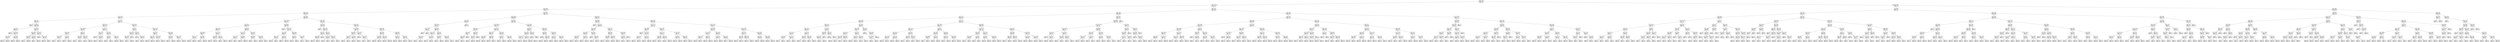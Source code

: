 digraph Tree {
node [shape=box] ;
0 [label="X[0] <= 4.935\nmse = 1.275\nsamples = 5000\nvalue = 2.027"] ;
1 [label="X[0] <= 3.106\nmse = 0.778\nsamples = 3872\nvalue = 1.687"] ;
0 -> 1 [labeldistance=2.5, labelangle=45, headlabel="True"] ;
2 [label="X[2] <= 4.284\nmse = 0.508\nsamples = 1983\nvalue = 1.33"] ;
1 -> 2 ;
3 [label="X[0] <= 2.215\nmse = 0.605\nsamples = 798\nvalue = 1.612"] ;
2 -> 3 ;
4 [label="X[2] <= 3.498\nmse = 0.43\nsamples = 416\nvalue = 1.323"] ;
3 -> 4 ;
5 [label="X[4] <= 31.5\nmse = 0.603\nsamples = 160\nvalue = 1.65"] ;
4 -> 5 ;
6 [label="mse = 0.0\nsamples = 1\nvalue = 5.0"] ;
5 -> 6 ;
7 [label="X[4] <= 1971.5\nmse = 0.535\nsamples = 159\nvalue = 1.629"] ;
5 -> 7 ;
8 [label="X[1] <= 8.0\nmse = 0.371\nsamples = 124\nvalue = 1.484"] ;
7 -> 8 ;
9 [label="mse = 0.0\nsamples = 1\nvalue = 3.25"] ;
8 -> 9 ;
10 [label="X[7] <= -121.86\nmse = 0.349\nsamples = 123\nvalue = 1.47"] ;
8 -> 10 ;
11 [label="X[4] <= 1432.0\nmse = 0.404\nsamples = 22\nvalue = 1.81"] ;
10 -> 11 ;
12 [label="mse = 0.322\nsamples = 15\nvalue = 1.534"] ;
11 -> 12 ;
13 [label="mse = 0.068\nsamples = 7\nvalue = 2.402"] ;
11 -> 13 ;
14 [label="X[6] <= 34.68\nmse = 0.306\nsamples = 101\nvalue = 1.396"] ;
10 -> 14 ;
15 [label="mse = 0.261\nsamples = 82\nvalue = 1.517"] ;
14 -> 15 ;
16 [label="mse = 0.163\nsamples = 19\nvalue = 0.873"] ;
14 -> 16 ;
17 [label="X[5] <= 2.533\nmse = 0.781\nsamples = 35\nvalue = 2.141"] ;
7 -> 17 ;
18 [label="X[3] <= 1.062\nmse = 0.618\nsamples = 8\nvalue = 3.198"] ;
17 -> 18 ;
19 [label="X[5] <= 1.951\nmse = 0.32\nsamples = 5\nvalue = 3.582"] ;
18 -> 19 ;
20 [label="mse = 0.0\nsamples = 1\nvalue = 2.536"] ;
19 -> 20 ;
21 [label="mse = 0.058\nsamples = 4\nvalue = 3.844"] ;
19 -> 21 ;
22 [label="X[5] <= 1.585\nmse = 0.46\nsamples = 3\nvalue = 2.559"] ;
18 -> 22 ;
23 [label="mse = 0.0\nsamples = 1\nvalue = 3.5"] ;
22 -> 23 ;
24 [label="mse = 0.026\nsamples = 2\nvalue = 2.088"] ;
22 -> 24 ;
25 [label="X[7] <= -121.77\nmse = 0.399\nsamples = 27\nvalue = 1.827"] ;
17 -> 25 ;
26 [label="mse = 0.0\nsamples = 1\nvalue = 3.5"] ;
25 -> 26 ;
27 [label="X[7] <= -117.505\nmse = 0.303\nsamples = 26\nvalue = 1.763"] ;
25 -> 27 ;
28 [label="mse = 0.223\nsamples = 25\nvalue = 1.703"] ;
27 -> 28 ;
29 [label="mse = 0.0\nsamples = 1\nvalue = 3.25"] ;
27 -> 29 ;
30 [label="X[0] <= 1.841\nmse = 0.214\nsamples = 256\nvalue = 1.12"] ;
4 -> 30 ;
31 [label="X[6] <= 35.315\nmse = 0.131\nsamples = 139\nvalue = 0.951"] ;
30 -> 31 ;
32 [label="X[7] <= -118.295\nmse = 0.098\nsamples = 78\nvalue = 1.089"] ;
31 -> 32 ;
33 [label="X[5] <= 2.624\nmse = 0.09\nsamples = 8\nvalue = 1.474"] ;
32 -> 33 ;
34 [label="X[5] <= 1.743\nmse = 0.005\nsamples = 3\nvalue = 1.774"] ;
33 -> 34 ;
35 [label="mse = 0.0\nsamples = 1\nvalue = 1.875"] ;
34 -> 35 ;
36 [label="mse = 0.0\nsamples = 2\nvalue = 1.724"] ;
34 -> 36 ;
37 [label="X[3] <= 1.061\nmse = 0.054\nsamples = 5\nvalue = 1.293"] ;
33 -> 37 ;
38 [label="mse = 0.003\nsamples = 3\nvalue = 1.177"] ;
37 -> 38 ;
39 [label="mse = 0.08\nsamples = 2\nvalue = 1.468"] ;
37 -> 39 ;
40 [label="X[5] <= 1.49\nmse = 0.081\nsamples = 70\nvalue = 1.046"] ;
32 -> 40 ;
41 [label="X[6] <= 33.765\nmse = 0.001\nsamples = 3\nvalue = 0.592"] ;
40 -> 41 ;
42 [label="mse = 0.0\nsamples = 1\nvalue = 0.543"] ;
41 -> 42 ;
43 [label="mse = 0.0\nsamples = 2\nvalue = 0.616"] ;
41 -> 43 ;
44 [label="X[5] <= 2.059\nmse = 0.074\nsamples = 67\nvalue = 1.066"] ;
40 -> 44 ;
45 [label="mse = 0.1\nsamples = 3\nvalue = 1.633"] ;
44 -> 45 ;
46 [label="mse = 0.057\nsamples = 64\nvalue = 1.039"] ;
44 -> 46 ;
47 [label="X[7] <= -121.45\nmse = 0.117\nsamples = 61\nvalue = 0.773"] ;
31 -> 47 ;
48 [label="X[6] <= 37.735\nmse = 0.127\nsamples = 25\nvalue = 1.026"] ;
47 -> 48 ;
49 [label="mse = 0.0\nsamples = 1\nvalue = 2.128"] ;
48 -> 49 ;
50 [label="X[6] <= 38.595\nmse = 0.079\nsamples = 24\nvalue = 0.98"] ;
48 -> 50 ;
51 [label="mse = 0.041\nsamples = 14\nvalue = 1.11"] ;
50 -> 51 ;
52 [label="mse = 0.077\nsamples = 10\nvalue = 0.798"] ;
50 -> 52 ;
53 [label="X[4] <= 370.0\nmse = 0.034\nsamples = 36\nvalue = 0.597"] ;
47 -> 53 ;
54 [label="X[5] <= 2.037\nmse = 0.02\nsamples = 2\nvalue = 1.224"] ;
53 -> 54 ;
55 [label="mse = 0.0\nsamples = 1\nvalue = 1.365"] ;
54 -> 55 ;
56 [label="mse = -0.0\nsamples = 1\nvalue = 1.083"] ;
54 -> 56 ;
57 [label="X[3] <= 1.176\nmse = 0.01\nsamples = 34\nvalue = 0.56"] ;
53 -> 57 ;
58 [label="mse = 0.006\nsamples = 32\nvalue = 0.546"] ;
57 -> 58 ;
59 [label="mse = 0.03\nsamples = 2\nvalue = 0.784"] ;
57 -> 59 ;
60 [label="X[5] <= 2.078\nmse = 0.239\nsamples = 117\nvalue = 1.32"] ;
30 -> 60 ;
61 [label="X[1] <= 32.5\nmse = 0.317\nsamples = 9\nvalue = 1.96"] ;
60 -> 61 ;
62 [label="X[6] <= 38.155\nmse = 0.113\nsamples = 5\nvalue = 1.589"] ;
61 -> 62 ;
63 [label="X[4] <= 438.5\nmse = 0.005\nsamples = 4\nvalue = 1.424"] ;
62 -> 63 ;
64 [label="mse = 0.0\nsamples = 1\nvalue = 1.313"] ;
63 -> 64 ;
65 [label="mse = 0.001\nsamples = 3\nvalue = 1.461"] ;
63 -> 65 ;
66 [label="mse = 0.0\nsamples = 1\nvalue = 2.25"] ;
62 -> 66 ;
67 [label="X[6] <= 34.1\nmse = 0.185\nsamples = 4\nvalue = 2.423"] ;
61 -> 67 ;
68 [label="mse = 0.0\nsamples = 1\nvalue = 1.804"] ;
67 -> 68 ;
69 [label="X[6] <= 34.86\nmse = 0.077\nsamples = 3\nvalue = 2.629"] ;
67 -> 69 ;
70 [label="mse = 0.0\nsamples = 1\nvalue = 3.0"] ;
69 -> 70 ;
71 [label="mse = 0.012\nsamples = 2\nvalue = 2.444"] ;
69 -> 71 ;
72 [label="X[7] <= -117.825\nmse = 0.195\nsamples = 108\nvalue = 1.267"] ;
60 -> 72 ;
73 [label="X[6] <= 34.675\nmse = 0.21\nsamples = 81\nvalue = 1.36"] ;
72 -> 73 ;
74 [label="X[5] <= 4.06\nmse = 0.119\nsamples = 52\nvalue = 1.482"] ;
73 -> 74 ;
75 [label="mse = 0.117\nsamples = 36\nvalue = 1.584"] ;
74 -> 75 ;
76 [label="mse = 0.047\nsamples = 16\nvalue = 1.252"] ;
74 -> 76 ;
77 [label="X[7] <= -121.535\nmse = 0.298\nsamples = 29\nvalue = 1.142"] ;
73 -> 77 ;
78 [label="mse = 0.2\nsamples = 14\nvalue = 1.576"] ;
77 -> 78 ;
79 [label="mse = 0.051\nsamples = 15\nvalue = 0.737"] ;
77 -> 79 ;
80 [label="X[5] <= 3.315\nmse = 0.048\nsamples = 27\nvalue = 0.987"] ;
72 -> 80 ;
81 [label="X[3] <= 1.056\nmse = 0.032\nsamples = 13\nvalue = 1.123"] ;
80 -> 81 ;
82 [label="mse = 0.01\nsamples = 6\nvalue = 1.272"] ;
81 -> 82 ;
83 [label="mse = 0.015\nsamples = 7\nvalue = 0.995"] ;
81 -> 83 ;
84 [label="X[7] <= -115.83\nmse = 0.029\nsamples = 14\nvalue = 0.86"] ;
80 -> 84 ;
85 [label="mse = 0.021\nsamples = 11\nvalue = 0.919"] ;
84 -> 85 ;
86 [label="mse = 0.001\nsamples = 3\nvalue = 0.646"] ;
84 -> 86 ;
87 [label="X[5] <= 2.994\nmse = 0.606\nsamples = 382\nvalue = 1.926"] ;
3 -> 87 ;
88 [label="X[7] <= -118.235\nmse = 0.784\nsamples = 199\nvalue = 2.238"] ;
87 -> 88 ;
89 [label="X[1] <= 31.5\nmse = 0.826\nsamples = 136\nvalue = 2.457"] ;
88 -> 89 ;
90 [label="X[6] <= 37.75\nmse = 0.435\nsamples = 70\nvalue = 2.117"] ;
89 -> 90 ;
91 [label="X[5] <= 2.196\nmse = 0.394\nsamples = 56\nvalue = 2.27"] ;
90 -> 91 ;
92 [label="X[6] <= 34.175\nmse = 0.27\nsamples = 16\nvalue = 2.69"] ;
91 -> 92 ;
93 [label="mse = 0.394\nsamples = 6\nvalue = 3.044"] ;
92 -> 93 ;
94 [label="mse = 0.076\nsamples = 10\nvalue = 2.478"] ;
92 -> 94 ;
95 [label="X[4] <= 590.5\nmse = 0.345\nsamples = 40\nvalue = 2.101"] ;
91 -> 95 ;
96 [label="mse = 0.0\nsamples = 1\nvalue = 0.525"] ;
95 -> 96 ;
97 [label="mse = 0.288\nsamples = 39\nvalue = 2.142"] ;
95 -> 97 ;
98 [label="X[7] <= -121.705\nmse = 0.132\nsamples = 14\nvalue = 1.507"] ;
90 -> 98 ;
99 [label="X[0] <= 2.409\nmse = 0.076\nsamples = 11\nvalue = 1.645"] ;
98 -> 99 ;
100 [label="mse = 0.009\nsamples = 4\nvalue = 1.394"] ;
99 -> 100 ;
101 [label="mse = 0.058\nsamples = 7\nvalue = 1.788"] ;
99 -> 101 ;
102 [label="X[1] <= 12.0\nmse = 0.011\nsamples = 3\nvalue = 1.002"] ;
98 -> 102 ;
103 [label="mse = 0.0\nsamples = 1\nvalue = 0.86"] ;
102 -> 103 ;
104 [label="mse = 0.002\nsamples = 2\nvalue = 1.074"] ;
102 -> 104 ;
105 [label="X[3] <= 1.069\nmse = 0.988\nsamples = 66\nvalue = 2.817"] ;
89 -> 105 ;
106 [label="X[7] <= -122.37\nmse = 0.778\nsamples = 49\nvalue = 2.564"] ;
105 -> 106 ;
107 [label="X[6] <= 37.79\nmse = 1.026\nsamples = 7\nvalue = 3.423"] ;
106 -> 107 ;
108 [label="mse = 0.713\nsamples = 6\nvalue = 3.16"] ;
107 -> 108 ;
109 [label="mse = -0.0\nsamples = 1\nvalue = 5.0"] ;
107 -> 109 ;
110 [label="X[4] <= 983.5\nmse = 0.593\nsamples = 42\nvalue = 2.421"] ;
106 -> 110 ;
111 [label="mse = 0.348\nsamples = 23\nvalue = 2.112"] ;
110 -> 111 ;
112 [label="mse = 0.634\nsamples = 19\nvalue = 2.796"] ;
110 -> 112 ;
113 [label="X[4] <= 492.5\nmse = 0.884\nsamples = 17\nvalue = 3.544"] ;
105 -> 113 ;
114 [label="X[6] <= 35.835\nmse = 0.028\nsamples = 2\nvalue = 2.082"] ;
113 -> 114 ;
115 [label="mse = 0.0\nsamples = 1\nvalue = 2.25"] ;
114 -> 115 ;
116 [label="mse = 0.0\nsamples = 1\nvalue = 1.913"] ;
114 -> 116 ;
117 [label="X[0] <= 3.025\nmse = 0.675\nsamples = 15\nvalue = 3.738"] ;
113 -> 117 ;
118 [label="mse = 0.496\nsamples = 13\nvalue = 3.544"] ;
117 -> 118 ;
119 [label="mse = 0.0\nsamples = 2\nvalue = 5.0"] ;
117 -> 119 ;
120 [label="X[3] <= 0.639\nmse = 0.369\nsamples = 63\nvalue = 1.765"] ;
88 -> 120 ;
121 [label="mse = 0.0\nsamples = 1\nvalue = 5.0"] ;
120 -> 121 ;
122 [label="X[7] <= -117.145\nmse = 0.203\nsamples = 62\nvalue = 1.713"] ;
120 -> 122 ;
123 [label="X[5] <= 1.495\nmse = 0.19\nsamples = 49\nvalue = 1.824"] ;
122 -> 123 ;
124 [label="X[3] <= 1.113\nmse = 0.018\nsamples = 3\nvalue = 0.85"] ;
123 -> 124 ;
125 [label="mse = 0.004\nsamples = 2\nvalue = 0.938"] ;
124 -> 125 ;
126 [label="mse = -0.0\nsamples = 1\nvalue = 0.675"] ;
124 -> 126 ;
127 [label="X[6] <= 33.78\nmse = 0.135\nsamples = 46\nvalue = 1.887"] ;
123 -> 127 ;
128 [label="mse = 0.115\nsamples = 17\nvalue = 2.119"] ;
127 -> 128 ;
129 [label="mse = 0.098\nsamples = 29\nvalue = 1.752"] ;
127 -> 129 ;
130 [label="X[0] <= 2.683\nmse = 0.029\nsamples = 13\nvalue = 1.293"] ;
122 -> 130 ;
131 [label="X[6] <= 33.3\nmse = 0.021\nsamples = 10\nvalue = 1.231"] ;
130 -> 131 ;
132 [label="mse = 0.013\nsamples = 9\nvalue = 1.262"] ;
131 -> 132 ;
133 [label="mse = -0.0\nsamples = 1\nvalue = 0.948"] ;
131 -> 133 ;
134 [label="X[2] <= 4.005\nmse = 0.0\nsamples = 3\nvalue = 1.5"] ;
130 -> 134 ;
135 [label="mse = 0.0\nsamples = 1\nvalue = 1.518"] ;
134 -> 135 ;
136 [label="mse = 0.0\nsamples = 2\nvalue = 1.491"] ;
134 -> 136 ;
137 [label="X[4] <= 1005.5\nmse = 0.191\nsamples = 183\nvalue = 1.586"] ;
87 -> 137 ;
138 [label="X[4] <= 132.0\nmse = 0.136\nsamples = 29\nvalue = 1.273"] ;
137 -> 138 ;
139 [label="mse = 0.0\nsamples = 1\nvalue = 2.25"] ;
138 -> 139 ;
140 [label="X[6] <= 37.485\nmse = 0.105\nsamples = 28\nvalue = 1.238"] ;
138 -> 140 ;
141 [label="X[3] <= 1.17\nmse = 0.08\nsamples = 24\nvalue = 1.299"] ;
140 -> 141 ;
142 [label="X[2] <= 4.187\nmse = 0.058\nsamples = 23\nvalue = 1.266"] ;
141 -> 142 ;
143 [label="mse = 0.047\nsamples = 19\nvalue = 1.219"] ;
142 -> 143 ;
144 [label="mse = 0.048\nsamples = 4\nvalue = 1.491"] ;
142 -> 144 ;
145 [label="mse = 0.0\nsamples = 1\nvalue = 2.042"] ;
141 -> 145 ;
146 [label="X[1] <= 35.5\nmse = 0.107\nsamples = 4\nvalue = 0.876"] ;
140 -> 146 ;
147 [label="X[3] <= 1.211\nmse = 0.002\nsamples = 2\nvalue = 0.552"] ;
146 -> 147 ;
148 [label="mse = 0.0\nsamples = 1\nvalue = 0.505"] ;
147 -> 148 ;
149 [label="mse = -0.0\nsamples = 1\nvalue = 0.6"] ;
147 -> 149 ;
150 [label="X[0] <= 2.724\nmse = 0.003\nsamples = 2\nvalue = 1.199"] ;
146 -> 150 ;
151 [label="mse = 0.0\nsamples = 1\nvalue = 1.25"] ;
150 -> 151 ;
152 [label="mse = 0.0\nsamples = 1\nvalue = 1.148"] ;
150 -> 152 ;
153 [label="X[2] <= 2.872\nmse = 0.179\nsamples = 154\nvalue = 1.645"] ;
137 -> 153 ;
154 [label="X[7] <= -118.295\nmse = 0.238\nsamples = 10\nvalue = 2.183"] ;
153 -> 154 ;
155 [label="X[5] <= 3.475\nmse = 0.037\nsamples = 7\nvalue = 2.475"] ;
154 -> 155 ;
156 [label="X[0] <= 2.548\nmse = 0.0\nsamples = 3\nvalue = 2.292"] ;
155 -> 156 ;
157 [label="mse = 0.0\nsamples = 2\nvalue = 2.305"] ;
156 -> 157 ;
158 [label="mse = -0.0\nsamples = 1\nvalue = 2.265"] ;
156 -> 158 ;
159 [label="X[2] <= 2.824\nmse = 0.021\nsamples = 4\nvalue = 2.612"] ;
155 -> 159 ;
160 [label="mse = 0.008\nsamples = 3\nvalue = 2.542"] ;
159 -> 160 ;
161 [label="mse = 0.0\nsamples = 1\nvalue = 2.823"] ;
159 -> 161 ;
162 [label="X[7] <= -118.255\nmse = 0.044\nsamples = 3\nvalue = 1.501"] ;
154 -> 162 ;
163 [label="mse = 0.0\nsamples = 1\nvalue = 1.237"] ;
162 -> 163 ;
164 [label="X[7] <= -118.06\nmse = 0.014\nsamples = 2\nvalue = 1.634"] ;
162 -> 164 ;
165 [label="mse = 0.0\nsamples = 1\nvalue = 1.75"] ;
164 -> 165 ;
166 [label="mse = 0.0\nsamples = 1\nvalue = 1.517"] ;
164 -> 166 ;
167 [label="X[0] <= 2.648\nmse = 0.153\nsamples = 144\nvalue = 1.608"] ;
153 -> 167 ;
168 [label="X[2] <= 3.886\nmse = 0.117\nsamples = 96\nvalue = 1.523"] ;
167 -> 168 ;
169 [label="X[6] <= 34.11\nmse = 0.099\nsamples = 62\nvalue = 1.628"] ;
168 -> 169 ;
170 [label="mse = 0.056\nsamples = 47\nvalue = 1.528"] ;
169 -> 170 ;
171 [label="mse = 0.106\nsamples = 15\nvalue = 1.94"] ;
169 -> 171 ;
172 [label="X[7] <= -119.4\nmse = 0.092\nsamples = 34\nvalue = 1.331"] ;
168 -> 172 ;
173 [label="mse = 0.026\nsamples = 6\nvalue = 1.028"] ;
172 -> 173 ;
174 [label="mse = 0.082\nsamples = 28\nvalue = 1.396"] ;
172 -> 174 ;
175 [label="X[5] <= 3.367\nmse = 0.183\nsamples = 48\nvalue = 1.779"] ;
167 -> 175 ;
176 [label="X[2] <= 4.034\nmse = 0.102\nsamples = 13\nvalue = 2.035"] ;
175 -> 176 ;
177 [label="mse = 0.066\nsamples = 8\nvalue = 1.858"] ;
176 -> 177 ;
178 [label="mse = 0.029\nsamples = 5\nvalue = 2.32"] ;
176 -> 178 ;
179 [label="X[0] <= 3.071\nmse = 0.18\nsamples = 35\nvalue = 1.684"] ;
175 -> 179 ;
180 [label="mse = 0.09\nsamples = 31\nvalue = 1.612"] ;
179 -> 180 ;
181 [label="mse = 0.53\nsamples = 4\nvalue = 2.242"] ;
179 -> 181 ;
182 [label="X[0] <= 2.422\nmse = 0.354\nsamples = 1185\nvalue = 1.141"] ;
2 -> 182 ;
183 [label="X[5] <= 1.933\nmse = 0.269\nsamples = 595\nvalue = 0.962"] ;
182 -> 183 ;
184 [label="X[1] <= 30.0\nmse = 0.872\nsamples = 26\nvalue = 1.65"] ;
183 -> 184 ;
185 [label="X[0] <= 0.945\nmse = 0.47\nsamples = 25\nvalue = 1.521"] ;
184 -> 185 ;
186 [label="X[7] <= -116.53\nmse = 0.141\nsamples = 2\nvalue = 3.125"] ;
185 -> 186 ;
187 [label="mse = 0.0\nsamples = 1\nvalue = 3.5"] ;
186 -> 187 ;
188 [label="mse = 0.0\nsamples = 1\nvalue = 2.75"] ;
186 -> 188 ;
189 [label="X[3] <= 1.195\nmse = 0.256\nsamples = 23\nvalue = 1.381"] ;
185 -> 189 ;
190 [label="X[5] <= 1.479\nmse = 0.165\nsamples = 17\nvalue = 1.238"] ;
189 -> 190 ;
191 [label="X[3] <= 1.124\nmse = 0.004\nsamples = 2\nvalue = 0.739"] ;
190 -> 191 ;
192 [label="mse = 0.0\nsamples = 1\nvalue = 0.675"] ;
191 -> 192 ;
193 [label="mse = -0.0\nsamples = 1\nvalue = 0.803"] ;
191 -> 193 ;
194 [label="X[4] <= 1543.0\nmse = 0.149\nsamples = 15\nvalue = 1.305"] ;
190 -> 194 ;
195 [label="mse = 0.15\nsamples = 11\nvalue = 1.401"] ;
194 -> 195 ;
196 [label="mse = 0.053\nsamples = 4\nvalue = 1.041"] ;
194 -> 196 ;
197 [label="X[1] <= 17.5\nmse = 0.288\nsamples = 6\nvalue = 1.787"] ;
189 -> 197 ;
198 [label="X[6] <= 36.355\nmse = 0.045\nsamples = 2\nvalue = 1.17"] ;
197 -> 198 ;
199 [label="mse = 0.0\nsamples = 1\nvalue = 1.383"] ;
198 -> 199 ;
200 [label="mse = -0.0\nsamples = 1\nvalue = 0.958"] ;
198 -> 200 ;
201 [label="X[2] <= 6.736\nmse = 0.124\nsamples = 4\nvalue = 2.096"] ;
197 -> 201 ;
202 [label="mse = 0.022\nsamples = 3\nvalue = 2.285"] ;
201 -> 202 ;
203 [label="mse = -0.0\nsamples = 1\nvalue = 1.528"] ;
201 -> 203 ;
204 [label="mse = -0.0\nsamples = 1\nvalue = 4.889"] ;
184 -> 204 ;
205 [label="X[6] <= 34.66\nmse = 0.219\nsamples = 569\nvalue = 0.931"] ;
183 -> 205 ;
206 [label="X[7] <= -118.315\nmse = 0.288\nsamples = 183\nvalue = 1.102"] ;
205 -> 206 ;
207 [label="X[1] <= 41.5\nmse = 0.868\nsamples = 17\nvalue = 1.912"] ;
206 -> 207 ;
208 [label="X[3] <= 1.573\nmse = 0.891\nsamples = 7\nvalue = 2.7"] ;
207 -> 208 ;
209 [label="X[6] <= 34.63\nmse = 0.409\nsamples = 6\nvalue = 2.4"] ;
208 -> 209 ;
210 [label="mse = 0.198\nsamples = 5\nvalue = 2.621"] ;
209 -> 210 ;
211 [label="mse = -0.0\nsamples = 1\nvalue = 1.294"] ;
209 -> 211 ;
212 [label="mse = 0.0\nsamples = 1\nvalue = 4.5"] ;
208 -> 212 ;
213 [label="X[2] <= 4.995\nmse = 0.113\nsamples = 10\nvalue = 1.36"] ;
207 -> 213 ;
214 [label="X[1] <= 42.5\nmse = 0.028\nsamples = 9\nvalue = 1.261"] ;
213 -> 214 ;
215 [label="mse = 0.0\nsamples = 1\nvalue = 1.688"] ;
214 -> 215 ;
216 [label="mse = 0.006\nsamples = 8\nvalue = 1.208"] ;
214 -> 216 ;
217 [label="mse = -0.0\nsamples = 1\nvalue = 2.25"] ;
213 -> 217 ;
218 [label="X[7] <= -116.92\nmse = 0.155\nsamples = 166\nvalue = 1.019"] ;
206 -> 218 ;
219 [label="X[0] <= 1.729\nmse = 0.147\nsamples = 131\nvalue = 1.107"] ;
218 -> 219 ;
220 [label="X[5] <= 6.967\nmse = 0.048\nsamples = 48\nvalue = 0.952"] ;
219 -> 220 ;
221 [label="mse = 0.031\nsamples = 46\nvalue = 0.925"] ;
220 -> 221 ;
222 [label="mse = 0.001\nsamples = 2\nvalue = 1.588"] ;
220 -> 222 ;
223 [label="X[0] <= 1.838\nmse = 0.183\nsamples = 83\nvalue = 1.196"] ;
219 -> 223 ;
224 [label="mse = 0.548\nsamples = 6\nvalue = 1.731"] ;
223 -> 224 ;
225 [label="mse = 0.13\nsamples = 77\nvalue = 1.155"] ;
223 -> 225 ;
226 [label="X[0] <= 1.367\nmse = 0.048\nsamples = 35\nvalue = 0.691"] ;
218 -> 226 ;
227 [label="X[2] <= 6.377\nmse = 0.013\nsamples = 7\nvalue = 0.471"] ;
226 -> 227 ;
228 [label="mse = 0.007\nsamples = 4\nvalue = 0.542"] ;
227 -> 228 ;
229 [label="mse = 0.005\nsamples = 3\nvalue = 0.375"] ;
227 -> 229 ;
230 [label="X[2] <= 6.094\nmse = 0.041\nsamples = 28\nvalue = 0.746"] ;
226 -> 230 ;
231 [label="mse = 0.014\nsamples = 22\nvalue = 0.685"] ;
230 -> 231 ;
232 [label="mse = 0.076\nsamples = 6\nvalue = 0.972"] ;
230 -> 232 ;
233 [label="X[7] <= -119.88\nmse = 0.166\nsamples = 386\nvalue = 0.849"] ;
205 -> 233 ;
234 [label="X[3] <= 4.223\nmse = 0.198\nsamples = 271\nvalue = 0.941"] ;
233 -> 234 ;
235 [label="X[6] <= 39.005\nmse = 0.16\nsamples = 269\nvalue = 0.929"] ;
234 -> 235 ;
236 [label="X[7] <= -121.475\nmse = 0.186\nsamples = 172\nvalue = 1.016"] ;
235 -> 236 ;
237 [label="mse = 0.26\nsamples = 73\nvalue = 1.195"] ;
236 -> 237 ;
238 [label="mse = 0.091\nsamples = 99\nvalue = 0.885"] ;
236 -> 238 ;
239 [label="X[1] <= 17.5\nmse = 0.076\nsamples = 97\nvalue = 0.775"] ;
235 -> 239 ;
240 [label="mse = 0.148\nsamples = 22\nvalue = 0.966"] ;
239 -> 240 ;
241 [label="mse = 0.041\nsamples = 75\nvalue = 0.719"] ;
239 -> 241 ;
242 [label="X[5] <= 2.357\nmse = 2.633\nsamples = 2\nvalue = 2.578"] ;
234 -> 242 ;
243 [label="mse = 0.0\nsamples = 1\nvalue = 0.955"] ;
242 -> 243 ;
244 [label="mse = 0.0\nsamples = 1\nvalue = 4.2"] ;
242 -> 244 ;
245 [label="X[0] <= 1.983\nmse = 0.022\nsamples = 115\nvalue = 0.632"] ;
233 -> 245 ;
246 [label="X[3] <= 0.941\nmse = 0.007\nsamples = 60\nvalue = 0.564"] ;
245 -> 246 ;
247 [label="mse = 0.0\nsamples = 1\nvalue = 0.869"] ;
246 -> 247 ;
248 [label="X[5] <= 2.563\nmse = 0.005\nsamples = 59\nvalue = 0.558"] ;
246 -> 248 ;
249 [label="mse = 0.005\nsamples = 12\nvalue = 0.618"] ;
248 -> 249 ;
250 [label="mse = 0.004\nsamples = 47\nvalue = 0.543"] ;
248 -> 250 ;
251 [label="X[5] <= 2.333\nmse = 0.028\nsamples = 55\nvalue = 0.707"] ;
245 -> 251 ;
252 [label="X[3] <= 1.083\nmse = 0.012\nsamples = 9\nvalue = 0.895"] ;
251 -> 252 ;
253 [label="mse = 0.004\nsamples = 6\nvalue = 0.96"] ;
252 -> 253 ;
254 [label="mse = 0.003\nsamples = 3\nvalue = 0.764"] ;
252 -> 254 ;
255 [label="X[2] <= 5.731\nmse = 0.023\nsamples = 46\nvalue = 0.671"] ;
251 -> 255 ;
256 [label="mse = 0.007\nsamples = 36\nvalue = 0.629"] ;
255 -> 256 ;
257 [label="mse = 0.052\nsamples = 10\nvalue = 0.82"] ;
255 -> 257 ;
258 [label="X[5] <= 2.146\nmse = 0.375\nsamples = 590\nvalue = 1.321"] ;
182 -> 258 ;
259 [label="X[3] <= 0.883\nmse = 0.963\nsamples = 56\nvalue = 1.909"] ;
258 -> 259 ;
260 [label="mse = 0.0\nsamples = 1\nvalue = 4.75"] ;
259 -> 260 ;
261 [label="X[1] <= 18.5\nmse = 0.831\nsamples = 55\nvalue = 1.857"] ;
259 -> 261 ;
262 [label="X[2] <= 5.389\nmse = 0.743\nsamples = 24\nvalue = 1.501"] ;
261 -> 262 ;
263 [label="X[0] <= 2.655\nmse = 0.157\nsamples = 20\nvalue = 1.294"] ;
262 -> 263 ;
264 [label="X[6] <= 38.525\nmse = 0.127\nsamples = 4\nvalue = 1.699"] ;
263 -> 264 ;
265 [label="mse = 0.023\nsamples = 3\nvalue = 1.89"] ;
264 -> 265 ;
266 [label="mse = 0.0\nsamples = 1\nvalue = 1.125"] ;
264 -> 266 ;
267 [label="X[4] <= 1215.0\nmse = 0.114\nsamples = 16\nvalue = 1.193"] ;
263 -> 267 ;
268 [label="mse = 0.057\nsamples = 8\nvalue = 1.01"] ;
267 -> 268 ;
269 [label="mse = 0.104\nsamples = 8\nvalue = 1.376"] ;
267 -> 269 ;
270 [label="X[7] <= -118.77\nmse = 2.392\nsamples = 4\nvalue = 2.534"] ;
262 -> 270 ;
271 [label="mse = 0.0\nsamples = 1\nvalue = 5.0"] ;
270 -> 271 ;
272 [label="X[6] <= 33.69\nmse = 0.487\nsamples = 3\nvalue = 1.712"] ;
270 -> 272 ;
273 [label="mse = 0.0\nsamples = 1\nvalue = 2.688"] ;
272 -> 273 ;
274 [label="mse = 0.015\nsamples = 2\nvalue = 1.224"] ;
272 -> 274 ;
275 [label="X[6] <= 38.5\nmse = 0.726\nsamples = 31\nvalue = 2.133"] ;
261 -> 275 ;
276 [label="X[5] <= 1.898\nmse = 0.541\nsamples = 24\nvalue = 2.422"] ;
275 -> 276 ;
277 [label="X[0] <= 2.684\nmse = 0.268\nsamples = 6\nvalue = 3.2"] ;
276 -> 277 ;
278 [label="mse = 0.001\nsamples = 3\nvalue = 2.726"] ;
277 -> 278 ;
279 [label="mse = 0.087\nsamples = 3\nvalue = 3.673"] ;
277 -> 279 ;
280 [label="X[3] <= 0.996\nmse = 0.363\nsamples = 18\nvalue = 2.163"] ;
276 -> 280 ;
281 [label="mse = 0.005\nsamples = 2\nvalue = 0.989"] ;
280 -> 281 ;
282 [label="mse = 0.214\nsamples = 16\nvalue = 2.31"] ;
280 -> 282 ;
283 [label="X[0] <= 3.023\nmse = 0.089\nsamples = 7\nvalue = 1.141"] ;
275 -> 283 ;
284 [label="X[4] <= 308.5\nmse = 0.039\nsamples = 6\nvalue = 1.044"] ;
283 -> 284 ;
285 [label="mse = 0.0\nsamples = 1\nvalue = 0.675"] ;
284 -> 285 ;
286 [label="mse = 0.014\nsamples = 5\nvalue = 1.118"] ;
284 -> 286 ;
287 [label="mse = -0.0\nsamples = 1\nvalue = 1.719"] ;
283 -> 287 ;
288 [label="X[6] <= 34.665\nmse = 0.273\nsamples = 534\nvalue = 1.259"] ;
258 -> 288 ;
289 [label="X[7] <= -117.78\nmse = 0.29\nsamples = 178\nvalue = 1.499"] ;
288 -> 289 ;
290 [label="X[3] <= 0.919\nmse = 0.328\nsamples = 98\nvalue = 1.711"] ;
289 -> 290 ;
291 [label="mse = 0.0\nsamples = 1\nvalue = 4.5"] ;
290 -> 291 ;
292 [label="X[7] <= -118.44\nmse = 0.25\nsamples = 97\nvalue = 1.682"] ;
290 -> 292 ;
293 [label="X[2] <= 5.674\nmse = 0.722\nsamples = 11\nvalue = 2.317"] ;
292 -> 293 ;
294 [label="mse = 0.177\nsamples = 9\nvalue = 1.988"] ;
293 -> 294 ;
295 [label="mse = 0.491\nsamples = 2\nvalue = 3.799"] ;
293 -> 295 ;
296 [label="X[5] <= 2.411\nmse = 0.131\nsamples = 86\nvalue = 1.601"] ;
292 -> 296 ;
297 [label="mse = 0.073\nsamples = 4\nvalue = 2.322"] ;
296 -> 297 ;
298 [label="mse = 0.108\nsamples = 82\nvalue = 1.565"] ;
296 -> 298 ;
299 [label="X[6] <= 33.325\nmse = 0.122\nsamples = 80\nvalue = 1.24"] ;
289 -> 299 ;
300 [label="X[7] <= -117.125\nmse = 0.137\nsamples = 25\nvalue = 1.481"] ;
299 -> 300 ;
301 [label="X[3] <= 1.023\nmse = 0.094\nsamples = 9\nvalue = 1.796"] ;
300 -> 301 ;
302 [label="mse = 0.001\nsamples = 2\nvalue = 1.397"] ;
301 -> 302 ;
303 [label="mse = 0.061\nsamples = 7\nvalue = 1.91"] ;
301 -> 303 ;
304 [label="X[1] <= 10.0\nmse = 0.074\nsamples = 16\nvalue = 1.304"] ;
300 -> 304 ;
305 [label="mse = 0.0\nsamples = 2\nvalue = 0.863"] ;
304 -> 305 ;
306 [label="mse = 0.053\nsamples = 14\nvalue = 1.367"] ;
304 -> 306 ;
307 [label="X[7] <= -116.855\nmse = 0.077\nsamples = 55\nvalue = 1.131"] ;
299 -> 307 ;
308 [label="X[2] <= 6.242\nmse = 0.051\nsamples = 45\nvalue = 1.178"] ;
307 -> 308 ;
309 [label="mse = 0.045\nsamples = 42\nvalue = 1.156"] ;
308 -> 309 ;
310 [label="mse = 0.038\nsamples = 3\nvalue = 1.485"] ;
308 -> 310 ;
311 [label="X[2] <= 9.687\nmse = 0.141\nsamples = 10\nvalue = 0.92"] ;
307 -> 311 ;
312 [label="mse = 0.008\nsamples = 8\nvalue = 0.74"] ;
311 -> 312 ;
313 [label="mse = 0.019\nsamples = 2\nvalue = 1.642"] ;
311 -> 313 ;
314 [label="X[7] <= -121.755\nmse = 0.221\nsamples = 356\nvalue = 1.14"] ;
288 -> 314 ;
315 [label="X[6] <= 38.605\nmse = 0.333\nsamples = 118\nvalue = 1.39"] ;
314 -> 315 ;
316 [label="X[7] <= -122.375\nmse = 0.331\nsamples = 73\nvalue = 1.642"] ;
315 -> 316 ;
317 [label="X[7] <= -122.59\nmse = 0.516\nsamples = 15\nvalue = 2.213"] ;
316 -> 317 ;
318 [label="mse = 0.082\nsamples = 8\nvalue = 1.69"] ;
317 -> 318 ;
319 [label="mse = 0.342\nsamples = 7\nvalue = 2.81"] ;
317 -> 319 ;
320 [label="X[5] <= 2.562\nmse = 0.177\nsamples = 58\nvalue = 1.495"] ;
316 -> 320 ;
321 [label="mse = 0.148\nsamples = 19\nvalue = 1.815"] ;
320 -> 321 ;
322 [label="mse = 0.117\nsamples = 39\nvalue = 1.339"] ;
320 -> 322 ;
323 [label="X[6] <= 39.325\nmse = 0.067\nsamples = 45\nvalue = 0.982"] ;
315 -> 323 ;
324 [label="X[7] <= -122.93\nmse = 0.087\nsamples = 13\nvalue = 1.187"] ;
323 -> 324 ;
325 [label="mse = 0.048\nsamples = 6\nvalue = 1.418"] ;
324 -> 325 ;
326 [label="mse = 0.035\nsamples = 7\nvalue = 0.99"] ;
324 -> 326 ;
327 [label="X[5] <= 2.427\nmse = 0.034\nsamples = 32\nvalue = 0.898"] ;
323 -> 327 ;
328 [label="mse = 0.017\nsamples = 4\nvalue = 1.17"] ;
327 -> 328 ;
329 [label="mse = 0.025\nsamples = 28\nvalue = 0.859"] ;
327 -> 329 ;
330 [label="X[7] <= -120.39\nmse = 0.119\nsamples = 238\nvalue = 1.015"] ;
314 -> 330 ;
331 [label="X[6] <= 37.15\nmse = 0.126\nsamples = 152\nvalue = 1.121"] ;
330 -> 331 ;
332 [label="X[5] <= 3.21\nmse = 0.195\nsamples = 22\nvalue = 1.55"] ;
331 -> 332 ;
333 [label="mse = 0.158\nsamples = 12\nvalue = 1.827"] ;
332 -> 333 ;
334 [label="mse = 0.037\nsamples = 10\nvalue = 1.218"] ;
332 -> 334 ;
335 [label="X[6] <= 39.295\nmse = 0.078\nsamples = 130\nvalue = 1.048"] ;
331 -> 335 ;
336 [label="mse = 0.072\nsamples = 113\nvalue = 1.09"] ;
335 -> 336 ;
337 [label="mse = 0.029\nsamples = 17\nvalue = 0.774"] ;
335 -> 337 ;
338 [label="X[2] <= 5.982\nmse = 0.053\nsamples = 86\nvalue = 0.829"] ;
330 -> 338 ;
339 [label="X[4] <= 407.5\nmse = 0.039\nsamples = 68\nvalue = 0.784"] ;
338 -> 339 ;
340 [label="mse = 0.035\nsamples = 2\nvalue = 1.376"] ;
339 -> 340 ;
341 [label="mse = 0.028\nsamples = 66\nvalue = 0.766"] ;
339 -> 341 ;
342 [label="X[0] <= 2.639\nmse = 0.069\nsamples = 18\nvalue = 0.999"] ;
338 -> 342 ;
343 [label="mse = 0.004\nsamples = 2\nvalue = 0.463"] ;
342 -> 343 ;
344 [label="mse = 0.037\nsamples = 16\nvalue = 1.066"] ;
342 -> 344 ;
345 [label="X[5] <= 2.368\nmse = 0.787\nsamples = 1889\nvalue = 2.062"] ;
1 -> 345 ;
346 [label="X[6] <= 37.94\nmse = 1.209\nsamples = 430\nvalue = 2.806"] ;
345 -> 346 ;
347 [label="X[1] <= 16.5\nmse = 1.141\nsamples = 381\nvalue = 2.945"] ;
346 -> 347 ;
348 [label="X[4] <= 1089.5\nmse = 0.341\nsamples = 66\nvalue = 2.079"] ;
347 -> 348 ;
349 [label="X[5] <= 2.233\nmse = 0.187\nsamples = 22\nvalue = 1.825"] ;
348 -> 349 ;
350 [label="X[2] <= 4.672\nmse = 0.121\nsamples = 16\nvalue = 1.654"] ;
349 -> 350 ;
351 [label="X[2] <= 3.721\nmse = 0.005\nsamples = 6\nvalue = 1.38"] ;
350 -> 351 ;
352 [label="X[0] <= 3.378\nmse = 0.0\nsamples = 2\nvalue = 1.292"] ;
351 -> 352 ;
353 [label="mse = 0.0\nsamples = 1\nvalue = 1.292"] ;
352 -> 353 ;
354 [label="mse = 0.0\nsamples = 1\nvalue = 1.293"] ;
352 -> 354 ;
355 [label="X[7] <= -117.815\nmse = 0.002\nsamples = 4\nvalue = 1.424"] ;
351 -> 355 ;
356 [label="mse = 0.0\nsamples = 2\nvalue = 1.382"] ;
355 -> 356 ;
357 [label="mse = 0.0\nsamples = 2\nvalue = 1.465"] ;
355 -> 357 ;
358 [label="X[2] <= 5.487\nmse = 0.118\nsamples = 10\nvalue = 1.819"] ;
350 -> 358 ;
359 [label="X[5] <= 1.971\nmse = 0.095\nsamples = 7\nvalue = 1.963"] ;
358 -> 359 ;
360 [label="mse = 0.032\nsamples = 4\nvalue = 2.171"] ;
359 -> 360 ;
361 [label="mse = 0.044\nsamples = 3\nvalue = 1.686"] ;
359 -> 361 ;
362 [label="X[0] <= 3.456\nmse = 0.009\nsamples = 3\nvalue = 1.481"] ;
358 -> 362 ;
363 [label="mse = 0.0\nsamples = 1\nvalue = 1.6"] ;
362 -> 363 ;
364 [label="mse = 0.002\nsamples = 2\nvalue = 1.422"] ;
362 -> 364 ;
365 [label="X[1] <= 14.5\nmse = 0.078\nsamples = 6\nvalue = 2.281"] ;
349 -> 365 ;
366 [label="X[3] <= 6.705\nmse = 0.007\nsamples = 4\nvalue = 2.09"] ;
365 -> 366 ;
367 [label="X[3] <= 1.763\nmse = 0.002\nsamples = 3\nvalue = 2.048"] ;
366 -> 367 ;
368 [label="mse = 0.0\nsamples = 2\nvalue = 2.082"] ;
367 -> 368 ;
369 [label="mse = 0.0\nsamples = 1\nvalue = 1.981"] ;
367 -> 369 ;
370 [label="mse = -0.0\nsamples = 1\nvalue = 2.214"] ;
366 -> 370 ;
371 [label="X[0] <= 3.784\nmse = 0.0\nsamples = 2\nvalue = 2.665"] ;
365 -> 371 ;
372 [label="mse = 0.0\nsamples = 1\nvalue = 2.663"] ;
371 -> 372 ;
373 [label="mse = -0.0\nsamples = 1\nvalue = 2.667"] ;
371 -> 373 ;
374 [label="X[2] <= 6.115\nmse = 0.369\nsamples = 44\nvalue = 2.206"] ;
348 -> 374 ;
375 [label="X[5] <= 2.003\nmse = 0.318\nsamples = 40\nvalue = 2.12"] ;
374 -> 375 ;
376 [label="X[2] <= 3.85\nmse = 0.377\nsamples = 17\nvalue = 2.328"] ;
375 -> 376 ;
377 [label="X[5] <= 1.823\nmse = 0.236\nsamples = 5\nvalue = 1.821"] ;
376 -> 377 ;
378 [label="mse = 0.025\nsamples = 4\nvalue = 1.589"] ;
377 -> 378 ;
379 [label="mse = -0.0\nsamples = 1\nvalue = 2.75"] ;
377 -> 379 ;
380 [label="X[5] <= 1.603\nmse = 0.284\nsamples = 12\nvalue = 2.539"] ;
376 -> 380 ;
381 [label="mse = 0.0\nsamples = 1\nvalue = 3.75"] ;
380 -> 381 ;
382 [label="mse = 0.165\nsamples = 11\nvalue = 2.429"] ;
380 -> 382 ;
383 [label="X[4] <= 1216.5\nmse = 0.22\nsamples = 23\nvalue = 1.967"] ;
375 -> 383 ;
384 [label="X[1] <= 11.5\nmse = 0.119\nsamples = 3\nvalue = 2.587"] ;
383 -> 384 ;
385 [label="mse = 0.006\nsamples = 2\nvalue = 2.346"] ;
384 -> 385 ;
386 [label="mse = -0.0\nsamples = 1\nvalue = 3.067"] ;
384 -> 386 ;
387 [label="X[2] <= 4.765\nmse = 0.169\nsamples = 20\nvalue = 1.874"] ;
383 -> 387 ;
388 [label="mse = 0.141\nsamples = 7\nvalue = 2.128"] ;
387 -> 388 ;
389 [label="mse = 0.13\nsamples = 13\nvalue = 1.737"] ;
387 -> 389 ;
390 [label="X[0] <= 3.36\nmse = 0.068\nsamples = 4\nvalue = 3.062"] ;
374 -> 390 ;
391 [label="mse = 0.0\nsamples = 1\nvalue = 2.646"] ;
390 -> 391 ;
392 [label="X[3] <= 1.493\nmse = 0.013\nsamples = 3\nvalue = 3.201"] ;
390 -> 392 ;
393 [label="X[7] <= -119.825\nmse = 0.004\nsamples = 2\nvalue = 3.272"] ;
392 -> 393 ;
394 [label="mse = 0.0\nsamples = 1\nvalue = 3.208"] ;
393 -> 394 ;
395 [label="mse = 0.0\nsamples = 1\nvalue = 3.337"] ;
393 -> 395 ;
396 [label="mse = 0.0\nsamples = 1\nvalue = 3.058"] ;
392 -> 396 ;
397 [label="X[5] <= 1.921\nmse = 1.118\nsamples = 315\nvalue = 3.126"] ;
347 -> 397 ;
398 [label="X[0] <= 3.68\nmse = 1.168\nsamples = 92\nvalue = 3.731"] ;
397 -> 398 ;
399 [label="X[7] <= -117.9\nmse = 1.097\nsamples = 48\nvalue = 3.279"] ;
398 -> 399 ;
400 [label="X[0] <= 3.216\nmse = 0.827\nsamples = 38\nvalue = 3.567"] ;
399 -> 400 ;
401 [label="X[5] <= 1.874\nmse = 0.359\nsamples = 15\nvalue = 2.937"] ;
400 -> 401 ;
402 [label="mse = 0.156\nsamples = 11\nvalue = 2.668"] ;
401 -> 402 ;
403 [label="mse = 0.171\nsamples = 4\nvalue = 3.678"] ;
401 -> 403 ;
404 [label="X[5] <= 1.858\nmse = 0.705\nsamples = 23\nvalue = 3.978"] ;
400 -> 404 ;
405 [label="mse = 0.473\nsamples = 19\nvalue = 4.224"] ;
404 -> 405 ;
406 [label="mse = 0.158\nsamples = 4\nvalue = 2.811"] ;
404 -> 406 ;
407 [label="X[5] <= 1.75\nmse = 0.609\nsamples = 10\nvalue = 2.185"] ;
399 -> 407 ;
408 [label="X[5] <= 1.509\nmse = 0.113\nsamples = 3\nvalue = 1.183"] ;
407 -> 408 ;
409 [label="mse = 0.0\nsamples = 1\nvalue = 0.766"] ;
408 -> 409 ;
410 [label="mse = 0.04\nsamples = 2\nvalue = 1.391"] ;
408 -> 410 ;
411 [label="X[6] <= 32.78\nmse = 0.207\nsamples = 7\nvalue = 2.615"] ;
407 -> 411 ;
412 [label="mse = 0.0\nsamples = 1\nvalue = 1.67"] ;
411 -> 412 ;
413 [label="mse = 0.067\nsamples = 6\nvalue = 2.772"] ;
411 -> 413 ;
414 [label="X[3] <= 1.02\nmse = 0.782\nsamples = 44\nvalue = 4.223"] ;
398 -> 414 ;
415 [label="X[5] <= 1.625\nmse = 1.095\nsamples = 10\nvalue = 3.305"] ;
414 -> 415 ;
416 [label="X[6] <= 35.945\nmse = 0.084\nsamples = 2\nvalue = 4.71"] ;
415 -> 416 ;
417 [label="mse = 0.0\nsamples = 1\nvalue = 5.0"] ;
416 -> 417 ;
418 [label="mse = -0.0\nsamples = 1\nvalue = 4.42"] ;
416 -> 418 ;
419 [label="X[3] <= 0.937\nmse = 0.73\nsamples = 8\nvalue = 2.953"] ;
415 -> 419 ;
420 [label="mse = 0.003\nsamples = 2\nvalue = 4.051"] ;
419 -> 420 ;
421 [label="mse = 0.437\nsamples = 6\nvalue = 2.588"] ;
419 -> 421 ;
422 [label="X[2] <= 4.38\nmse = 0.369\nsamples = 34\nvalue = 4.493"] ;
414 -> 422 ;
423 [label="X[5] <= 1.689\nmse = 0.335\nsamples = 12\nvalue = 4.163"] ;
422 -> 423 ;
424 [label="mse = 0.173\nsamples = 7\nvalue = 4.473"] ;
423 -> 424 ;
425 [label="mse = 0.238\nsamples = 5\nvalue = 3.729"] ;
423 -> 425 ;
426 [label="X[4] <= 2203.0\nmse = 0.295\nsamples = 22\nvalue = 4.673"] ;
422 -> 426 ;
427 [label="mse = 0.143\nsamples = 19\nvalue = 4.793"] ;
426 -> 427 ;
428 [label="mse = 0.594\nsamples = 3\nvalue = 3.914"] ;
426 -> 428 ;
429 [label="X[0] <= 3.901\nmse = 0.885\nsamples = 223\nvalue = 2.877"] ;
397 -> 429 ;
430 [label="X[7] <= -122.435\nmse = 0.743\nsamples = 116\nvalue = 2.568"] ;
429 -> 430 ;
431 [label="X[3] <= 1.083\nmse = 0.579\nsamples = 5\nvalue = 4.253"] ;
430 -> 431 ;
432 [label="X[4] <= 1251.0\nmse = 0.039\nsamples = 3\nvalue = 4.861"] ;
431 -> 432 ;
433 [label="mse = 0.0\nsamples = 1\nvalue = 4.583"] ;
432 -> 433 ;
434 [label="mse = 0.0\nsamples = 2\nvalue = 5.0"] ;
432 -> 434 ;
435 [label="X[1] <= 39.5\nmse = 0.002\nsamples = 2\nvalue = 3.34"] ;
431 -> 435 ;
436 [label="mse = 0.0\nsamples = 1\nvalue = 3.38"] ;
435 -> 436 ;
437 [label="mse = 0.0\nsamples = 1\nvalue = 3.3"] ;
435 -> 437 ;
438 [label="X[2] <= 4.925\nmse = 0.617\nsamples = 111\nvalue = 2.492"] ;
430 -> 438 ;
439 [label="X[4] <= 491.5\nmse = 0.528\nsamples = 72\nvalue = 2.719"] ;
438 -> 439 ;
440 [label="mse = 0.421\nsamples = 8\nvalue = 1.986"] ;
439 -> 440 ;
441 [label="mse = 0.466\nsamples = 64\nvalue = 2.811"] ;
439 -> 441 ;
442 [label="X[4] <= 237.5\nmse = 0.511\nsamples = 39\nvalue = 2.073"] ;
438 -> 442 ;
443 [label="mse = 0.042\nsamples = 2\nvalue = 0.58"] ;
442 -> 443 ;
444 [label="mse = 0.409\nsamples = 37\nvalue = 2.154"] ;
442 -> 444 ;
445 [label="X[2] <= 4.735\nmse = 0.823\nsamples = 107\nvalue = 3.212"] ;
429 -> 445 ;
446 [label="X[5] <= 2.099\nmse = 0.465\nsamples = 24\nvalue = 2.582"] ;
445 -> 446 ;
447 [label="X[5] <= 1.936\nmse = 0.53\nsamples = 10\nvalue = 2.929"] ;
446 -> 447 ;
448 [label="mse = 0.136\nsamples = 2\nvalue = 1.774"] ;
447 -> 448 ;
449 [label="mse = 0.213\nsamples = 8\nvalue = 3.217"] ;
447 -> 449 ;
450 [label="X[0] <= 4.332\nmse = 0.271\nsamples = 14\nvalue = 2.334"] ;
446 -> 450 ;
451 [label="mse = 0.215\nsamples = 9\nvalue = 2.584"] ;
450 -> 451 ;
452 [label="mse = 0.057\nsamples = 5\nvalue = 1.886"] ;
450 -> 452 ;
453 [label="X[6] <= 37.615\nmse = 0.778\nsamples = 83\nvalue = 3.394"] ;
445 -> 453 ;
454 [label="X[7] <= -118.33\nmse = 0.706\nsamples = 62\nvalue = 3.578"] ;
453 -> 454 ;
455 [label="mse = 0.61\nsamples = 35\nvalue = 3.857"] ;
454 -> 455 ;
456 [label="mse = 0.599\nsamples = 27\nvalue = 3.216"] ;
454 -> 456 ;
457 [label="X[7] <= -122.415\nmse = 0.596\nsamples = 21\nvalue = 2.851"] ;
453 -> 457 ;
458 [label="mse = 0.195\nsamples = 6\nvalue = 3.878"] ;
457 -> 458 ;
459 [label="mse = 0.166\nsamples = 15\nvalue = 2.44"] ;
457 -> 459 ;
460 [label="X[3] <= 7.097\nmse = 0.428\nsamples = 49\nvalue = 1.726"] ;
346 -> 460 ;
461 [label="X[6] <= 38.67\nmse = 0.288\nsamples = 48\nvalue = 1.671"] ;
460 -> 461 ;
462 [label="X[7] <= -122.405\nmse = 0.216\nsamples = 37\nvalue = 1.854"] ;
461 -> 462 ;
463 [label="X[7] <= -122.555\nmse = 0.231\nsamples = 12\nvalue = 2.251"] ;
462 -> 463 ;
464 [label="X[5] <= 2.114\nmse = 0.06\nsamples = 8\nvalue = 2.009"] ;
463 -> 464 ;
465 [label="mse = 0.0\nsamples = 1\nvalue = 2.598"] ;
464 -> 465 ;
466 [label="X[2] <= 5.133\nmse = 0.011\nsamples = 7\nvalue = 1.925"] ;
464 -> 466 ;
467 [label="mse = 0.003\nsamples = 3\nvalue = 2.028"] ;
466 -> 467 ;
468 [label="mse = 0.003\nsamples = 4\nvalue = 1.847"] ;
466 -> 468 ;
469 [label="X[7] <= -122.495\nmse = 0.222\nsamples = 4\nvalue = 2.735"] ;
463 -> 469 ;
470 [label="X[6] <= 38.19\nmse = 0.044\nsamples = 2\nvalue = 3.166"] ;
469 -> 470 ;
471 [label="mse = 0.0\nsamples = 1\nvalue = 3.375"] ;
470 -> 471 ;
472 [label="mse = -0.0\nsamples = 1\nvalue = 2.957"] ;
470 -> 472 ;
473 [label="X[1] <= 28.5\nmse = 0.03\nsamples = 2\nvalue = 2.304"] ;
469 -> 473 ;
474 [label="mse = 0.0\nsamples = 1\nvalue = 2.132"] ;
473 -> 474 ;
475 [label="mse = -0.0\nsamples = 1\nvalue = 2.476"] ;
473 -> 475 ;
476 [label="X[4] <= 1008.0\nmse = 0.097\nsamples = 25\nvalue = 1.664"] ;
462 -> 476 ;
477 [label="X[2] <= 6.553\nmse = 0.056\nsamples = 13\nvalue = 1.501"] ;
476 -> 477 ;
478 [label="X[7] <= -121.375\nmse = 0.039\nsamples = 11\nvalue = 1.438"] ;
477 -> 478 ;
479 [label="mse = 0.022\nsamples = 9\nvalue = 1.503"] ;
478 -> 479 ;
480 [label="mse = 0.009\nsamples = 2\nvalue = 1.145"] ;
478 -> 480 ;
481 [label="X[7] <= -121.355\nmse = 0.005\nsamples = 2\nvalue = 1.85"] ;
477 -> 481 ;
482 [label="mse = 0.0\nsamples = 1\nvalue = 1.919"] ;
481 -> 482 ;
483 [label="mse = -0.0\nsamples = 1\nvalue = 1.781"] ;
481 -> 483 ;
484 [label="X[4] <= 1641.5\nmse = 0.082\nsamples = 12\nvalue = 1.839"] ;
476 -> 484 ;
485 [label="X[2] <= 5.56\nmse = 0.043\nsamples = 10\nvalue = 1.929"] ;
484 -> 485 ;
486 [label="mse = 0.037\nsamples = 4\nvalue = 2.096"] ;
485 -> 486 ;
487 [label="mse = 0.015\nsamples = 6\nvalue = 1.817"] ;
485 -> 487 ;
488 [label="X[5] <= 2.213\nmse = 0.038\nsamples = 2\nvalue = 1.392"] ;
484 -> 488 ;
489 [label="mse = 0.0\nsamples = 1\nvalue = 1.588"] ;
488 -> 489 ;
490 [label="mse = 0.0\nsamples = 1\nvalue = 1.196"] ;
488 -> 490 ;
491 [label="X[1] <= 22.5\nmse = 0.04\nsamples = 11\nvalue = 1.056"] ;
461 -> 491 ;
492 [label="X[5] <= 2.235\nmse = 0.023\nsamples = 5\nvalue = 1.219"] ;
491 -> 492 ;
493 [label="X[6] <= 38.815\nmse = 0.002\nsamples = 4\nvalue = 1.292"] ;
492 -> 493 ;
494 [label="X[7] <= -122.15\nmse = 0.0\nsamples = 2\nvalue = 1.329"] ;
493 -> 494 ;
495 [label="mse = 0.0\nsamples = 1\nvalue = 1.333"] ;
494 -> 495 ;
496 [label="mse = 0.0\nsamples = 1\nvalue = 1.325"] ;
494 -> 496 ;
497 [label="X[6] <= 38.985\nmse = 0.0\nsamples = 2\nvalue = 1.256"] ;
493 -> 497 ;
498 [label="mse = 0.0\nsamples = 1\nvalue = 1.234"] ;
497 -> 498 ;
499 [label="mse = 0.0\nsamples = 1\nvalue = 1.278"] ;
497 -> 499 ;
500 [label="mse = -0.0\nsamples = 1\nvalue = 0.924"] ;
492 -> 500 ;
501 [label="X[0] <= 3.812\nmse = 0.014\nsamples = 6\nvalue = 0.92"] ;
491 -> 501 ;
502 [label="X[3] <= 0.965\nmse = 0.007\nsamples = 5\nvalue = 0.96"] ;
501 -> 502 ;
503 [label="mse = 0.0\nsamples = 1\nvalue = 0.813"] ;
502 -> 503 ;
504 [label="X[5] <= 2.274\nmse = 0.002\nsamples = 4\nvalue = 0.997"] ;
502 -> 504 ;
505 [label="mse = 0.0\nsamples = 1\nvalue = 0.928"] ;
504 -> 505 ;
506 [label="mse = 0.001\nsamples = 3\nvalue = 1.02"] ;
504 -> 506 ;
507 [label="mse = 0.0\nsamples = 1\nvalue = 0.72"] ;
501 -> 507 ;
508 [label="mse = 0.0\nsamples = 1\nvalue = 4.375"] ;
460 -> 508 ;
509 [label="X[1] <= 42.5\nmse = 0.452\nsamples = 1459\nvalue = 1.843"] ;
345 -> 509 ;
510 [label="X[0] <= 3.797\nmse = 0.372\nsamples = 1287\nvalue = 1.776"] ;
509 -> 510 ;
511 [label="X[2] <= 4.946\nmse = 0.298\nsamples = 589\nvalue = 1.603"] ;
510 -> 511 ;
512 [label="X[5] <= 3.268\nmse = 0.255\nsamples = 227\nvalue = 1.815"] ;
511 -> 512 ;
513 [label="X[7] <= -118.28\nmse = 0.336\nsamples = 135\nvalue = 1.946"] ;
512 -> 513 ;
514 [label="X[6] <= 37.645\nmse = 0.433\nsamples = 73\nvalue = 2.112"] ;
513 -> 514 ;
515 [label="X[1] <= 25.5\nmse = 0.379\nsamples = 52\nvalue = 2.323"] ;
514 -> 515 ;
516 [label="mse = 0.1\nsamples = 23\nvalue = 2.008"] ;
515 -> 516 ;
517 [label="mse = 0.46\nsamples = 29\nvalue = 2.573"] ;
515 -> 517 ;
518 [label="X[7] <= -122.395\nmse = 0.182\nsamples = 21\nvalue = 1.589"] ;
514 -> 518 ;
519 [label="mse = 0.212\nsamples = 5\nvalue = 2.094"] ;
518 -> 519 ;
520 [label="mse = 0.068\nsamples = 16\nvalue = 1.431"] ;
518 -> 520 ;
521 [label="X[7] <= -117.66\nmse = 0.151\nsamples = 62\nvalue = 1.751"] ;
513 -> 521 ;
522 [label="X[7] <= -117.755\nmse = 0.124\nsamples = 50\nvalue = 1.84"] ;
521 -> 522 ;
523 [label="mse = 0.087\nsamples = 49\nvalue = 1.812"] ;
522 -> 523 ;
524 [label="mse = 0.0\nsamples = 1\nvalue = 3.226"] ;
522 -> 524 ;
525 [label="X[6] <= 33.385\nmse = 0.091\nsamples = 12\nvalue = 1.378"] ;
521 -> 525 ;
526 [label="mse = 0.066\nsamples = 7\nvalue = 1.565"] ;
525 -> 526 ;
527 [label="mse = 0.008\nsamples = 5\nvalue = 1.115"] ;
525 -> 527 ;
528 [label="X[1] <= 10.5\nmse = 0.074\nsamples = 92\nvalue = 1.624"] ;
512 -> 528 ;
529 [label="X[2] <= 3.03\nmse = 0.063\nsamples = 3\nvalue = 1.118"] ;
528 -> 529 ;
530 [label="mse = 0.0\nsamples = 1\nvalue = 1.462"] ;
529 -> 530 ;
531 [label="X[1] <= 6.5\nmse = 0.005\nsamples = 2\nvalue = 0.946"] ;
529 -> 531 ;
532 [label="mse = 0.0\nsamples = 1\nvalue = 0.875"] ;
531 -> 532 ;
533 [label="mse = 0.0\nsamples = 1\nvalue = 1.016"] ;
531 -> 533 ;
534 [label="X[6] <= 37.815\nmse = 0.065\nsamples = 89\nvalue = 1.641"] ;
528 -> 534 ;
535 [label="X[5] <= 4.239\nmse = 0.058\nsamples = 87\nvalue = 1.654"] ;
534 -> 535 ;
536 [label="mse = 0.058\nsamples = 60\nvalue = 1.711"] ;
535 -> 536 ;
537 [label="mse = 0.037\nsamples = 27\nvalue = 1.527"] ;
535 -> 537 ;
538 [label="X[4] <= 1982.0\nmse = 0.007\nsamples = 2\nvalue = 1.055"] ;
534 -> 538 ;
539 [label="mse = 0.0\nsamples = 1\nvalue = 0.973"] ;
538 -> 539 ;
540 [label="mse = 0.0\nsamples = 1\nvalue = 1.138"] ;
538 -> 540 ;
541 [label="X[7] <= -121.53\nmse = 0.279\nsamples = 362\nvalue = 1.47"] ;
511 -> 541 ;
542 [label="X[6] <= 37.93\nmse = 0.482\nsamples = 78\nvalue = 1.712"] ;
541 -> 542 ;
543 [label="X[7] <= -122.49\nmse = 0.499\nsamples = 22\nvalue = 2.36"] ;
542 -> 543 ;
544 [label="mse = 0.0\nsamples = 1\nvalue = 4.786"] ;
543 -> 544 ;
545 [label="X[3] <= 1.074\nmse = 0.229\nsamples = 21\nvalue = 2.245"] ;
543 -> 545 ;
546 [label="mse = 0.171\nsamples = 13\nvalue = 2.052"] ;
545 -> 546 ;
547 [label="mse = 0.167\nsamples = 8\nvalue = 2.557"] ;
545 -> 547 ;
548 [label="X[6] <= 38.86\nmse = 0.245\nsamples = 56\nvalue = 1.457"] ;
542 -> 548 ;
549 [label="X[7] <= -122.37\nmse = 0.216\nsamples = 37\nvalue = 1.674"] ;
548 -> 549 ;
550 [label="mse = 0.226\nsamples = 16\nvalue = 2.0"] ;
549 -> 550 ;
551 [label="mse = 0.065\nsamples = 21\nvalue = 1.426"] ;
549 -> 551 ;
552 [label="X[2] <= 5.771\nmse = 0.033\nsamples = 19\nvalue = 1.034"] ;
548 -> 552 ;
553 [label="mse = 0.019\nsamples = 5\nvalue = 1.242"] ;
552 -> 553 ;
554 [label="mse = 0.017\nsamples = 14\nvalue = 0.96"] ;
552 -> 554 ;
555 [label="X[6] <= 34.46\nmse = 0.203\nsamples = 284\nvalue = 1.403"] ;
541 -> 555 ;
556 [label="X[7] <= -117.81\nmse = 0.171\nsamples = 139\nvalue = 1.565"] ;
555 -> 556 ;
557 [label="X[5] <= 2.921\nmse = 0.109\nsamples = 57\nvalue = 1.869"] ;
556 -> 557 ;
558 [label="mse = 0.066\nsamples = 23\nvalue = 2.132"] ;
557 -> 558 ;
559 [label="mse = 0.06\nsamples = 34\nvalue = 1.691"] ;
557 -> 559 ;
560 [label="X[6] <= 33.715\nmse = 0.105\nsamples = 82\nvalue = 1.354"] ;
556 -> 560 ;
561 [label="mse = 0.106\nsamples = 38\nvalue = 1.528"] ;
560 -> 561 ;
562 [label="mse = 0.056\nsamples = 44\nvalue = 1.203"] ;
560 -> 562 ;
563 [label="X[7] <= -120.21\nmse = 0.183\nsamples = 145\nvalue = 1.248"] ;
555 -> 563 ;
564 [label="X[6] <= 36.925\nmse = 0.185\nsamples = 92\nvalue = 1.411"] ;
563 -> 564 ;
565 [label="mse = 0.114\nsamples = 11\nvalue = 1.836"] ;
564 -> 565 ;
566 [label="mse = 0.166\nsamples = 81\nvalue = 1.353"] ;
564 -> 566 ;
567 [label="X[2] <= 6.303\nmse = 0.055\nsamples = 53\nvalue = 0.965"] ;
563 -> 567 ;
568 [label="mse = 0.03\nsamples = 44\nvalue = 0.898"] ;
567 -> 568 ;
569 [label="mse = 0.053\nsamples = 9\nvalue = 1.291"] ;
567 -> 569 ;
570 [label="X[1] <= 16.5\nmse = 0.387\nsamples = 698\nvalue = 1.922"] ;
510 -> 570 ;
571 [label="X[3] <= 1.031\nmse = 0.289\nsamples = 195\nvalue = 1.673"] ;
570 -> 571 ;
572 [label="X[6] <= 38.725\nmse = 0.171\nsamples = 73\nvalue = 1.514"] ;
571 -> 572 ;
573 [label="X[0] <= 4.497\nmse = 0.145\nsamples = 69\nvalue = 1.472"] ;
572 -> 573 ;
574 [label="X[5] <= 2.801\nmse = 0.079\nsamples = 39\nvalue = 1.332"] ;
573 -> 574 ;
575 [label="mse = 0.044\nsamples = 7\nvalue = 1.59"] ;
574 -> 575 ;
576 [label="mse = 0.069\nsamples = 32\nvalue = 1.276"] ;
574 -> 576 ;
577 [label="X[2] <= 4.971\nmse = 0.172\nsamples = 30\nvalue = 1.654"] ;
573 -> 577 ;
578 [label="mse = 0.018\nsamples = 2\nvalue = 2.365"] ;
577 -> 578 ;
579 [label="mse = 0.144\nsamples = 28\nvalue = 1.604"] ;
577 -> 579 ;
580 [label="X[3] <= 1.024\nmse = 0.062\nsamples = 4\nvalue = 2.238"] ;
572 -> 580 ;
581 [label="X[2] <= 6.159\nmse = 0.009\nsamples = 3\nvalue = 2.103"] ;
580 -> 581 ;
582 [label="mse = 0.002\nsamples = 2\nvalue = 2.167"] ;
581 -> 582 ;
583 [label="mse = -0.0\nsamples = 1\nvalue = 1.975"] ;
581 -> 583 ;
584 [label="mse = 0.0\nsamples = 1\nvalue = 2.644"] ;
580 -> 584 ;
585 [label="X[3] <= 1.032\nmse = 0.336\nsamples = 122\nvalue = 1.768"] ;
571 -> 585 ;
586 [label="X[1] <= 10.0\nmse = 2.401\nsamples = 2\nvalue = 3.451"] ;
585 -> 586 ;
587 [label="mse = 0.0\nsamples = 1\nvalue = 1.901"] ;
586 -> 587 ;
588 [label="mse = 0.0\nsamples = 1\nvalue = 5.0"] ;
586 -> 588 ;
589 [label="X[6] <= 33.69\nmse = 0.254\nsamples = 120\nvalue = 1.74"] ;
585 -> 589 ;
590 [label="X[3] <= 1.819\nmse = 0.324\nsamples = 27\nvalue = 2.041"] ;
589 -> 590 ;
591 [label="mse = 0.218\nsamples = 26\nvalue = 2.107"] ;
590 -> 591 ;
592 [label="mse = 0.0\nsamples = 1\nvalue = 0.325"] ;
590 -> 592 ;
593 [label="X[2] <= 5.546\nmse = 0.199\nsamples = 93\nvalue = 1.652"] ;
589 -> 593 ;
594 [label="mse = 0.229\nsamples = 23\nvalue = 1.925"] ;
593 -> 594 ;
595 [label="mse = 0.157\nsamples = 70\nvalue = 1.563"] ;
593 -> 595 ;
596 [label="X[6] <= 37.77\nmse = 0.392\nsamples = 503\nvalue = 2.018"] ;
570 -> 596 ;
597 [label="X[7] <= -117.975\nmse = 0.391\nsamples = 426\nvalue = 2.086"] ;
596 -> 597 ;
598 [label="X[5] <= 2.852\nmse = 0.428\nsamples = 304\nvalue = 2.204"] ;
597 -> 598 ;
599 [label="X[2] <= 6.997\nmse = 0.558\nsamples = 128\nvalue = 2.425"] ;
598 -> 599 ;
600 [label="mse = 0.497\nsamples = 126\nvalue = 2.393"] ;
599 -> 600 ;
601 [label="mse = 0.323\nsamples = 2\nvalue = 4.432"] ;
599 -> 601 ;
602 [label="X[7] <= -122.155\nmse = 0.272\nsamples = 176\nvalue = 2.044"] ;
598 -> 602 ;
603 [label="mse = 0.198\nsamples = 10\nvalue = 2.688"] ;
602 -> 603 ;
604 [label="mse = 0.25\nsamples = 166\nvalue = 2.005"] ;
602 -> 604 ;
605 [label="X[7] <= -117.565\nmse = 0.178\nsamples = 122\nvalue = 1.79"] ;
597 -> 605 ;
606 [label="X[5] <= 3.164\nmse = 0.129\nsamples = 74\nvalue = 1.925"] ;
605 -> 606 ;
607 [label="mse = 0.155\nsamples = 33\nvalue = 2.13"] ;
606 -> 607 ;
608 [label="mse = 0.047\nsamples = 41\nvalue = 1.759"] ;
606 -> 608 ;
609 [label="X[5] <= 2.754\nmse = 0.182\nsamples = 48\nvalue = 1.583"] ;
605 -> 609 ;
610 [label="mse = 0.167\nsamples = 17\nvalue = 1.845"] ;
609 -> 610 ;
611 [label="mse = 0.132\nsamples = 31\nvalue = 1.44"] ;
609 -> 611 ;
612 [label="X[3] <= 1.008\nmse = 0.229\nsamples = 77\nvalue = 1.642"] ;
596 -> 612 ;
613 [label="X[7] <= -121.505\nmse = 0.075\nsamples = 31\nvalue = 1.413"] ;
612 -> 613 ;
614 [label="X[1] <= 38.0\nmse = 0.067\nsamples = 15\nvalue = 1.573"] ;
613 -> 614 ;
615 [label="mse = 0.045\nsamples = 14\nvalue = 1.531"] ;
614 -> 615 ;
616 [label="mse = 0.0\nsamples = 1\nvalue = 2.159"] ;
614 -> 616 ;
617 [label="X[7] <= -121.315\nmse = 0.037\nsamples = 16\nvalue = 1.263"] ;
613 -> 617 ;
618 [label="mse = 0.011\nsamples = 7\nvalue = 1.1"] ;
617 -> 618 ;
619 [label="mse = 0.021\nsamples = 9\nvalue = 1.39"] ;
617 -> 619 ;
620 [label="X[6] <= 39.0\nmse = 0.274\nsamples = 46\nvalue = 1.797"] ;
612 -> 620 ;
621 [label="X[7] <= -122.65\nmse = 0.227\nsamples = 40\nvalue = 1.897"] ;
620 -> 621 ;
622 [label="mse = 0.222\nsamples = 4\nvalue = 2.691"] ;
621 -> 622 ;
623 [label="mse = 0.15\nsamples = 36\nvalue = 1.809"] ;
621 -> 623 ;
624 [label="X[5] <= 2.822\nmse = 0.073\nsamples = 6\nvalue = 1.13"] ;
620 -> 624 ;
625 [label="mse = 0.001\nsamples = 2\nvalue = 1.507"] ;
624 -> 625 ;
626 [label="mse = 0.002\nsamples = 4\nvalue = 0.942"] ;
624 -> 626 ;
627 [label="X[7] <= -122.405\nmse = 0.768\nsamples = 172\nvalue = 2.343"] ;
509 -> 627 ;
628 [label="X[4] <= 3492.5\nmse = 0.408\nsamples = 46\nvalue = 2.916"] ;
627 -> 628 ;
629 [label="X[5] <= 2.915\nmse = 0.319\nsamples = 45\nvalue = 2.869"] ;
628 -> 629 ;
630 [label="X[6] <= 38.005\nmse = 0.311\nsamples = 25\nvalue = 3.107"] ;
629 -> 630 ;
631 [label="X[3] <= 1.128\nmse = 0.142\nsamples = 23\nvalue = 3.23"] ;
630 -> 631 ;
632 [label="X[2] <= 4.282\nmse = 0.112\nsamples = 21\nvalue = 3.291"] ;
631 -> 632 ;
633 [label="mse = 0.014\nsamples = 3\nvalue = 3.833"] ;
632 -> 633 ;
634 [label="mse = 0.071\nsamples = 18\nvalue = 3.2"] ;
632 -> 634 ;
635 [label="X[3] <= 1.205\nmse = 0.008\nsamples = 2\nvalue = 2.59"] ;
631 -> 635 ;
636 [label="mse = 0.0\nsamples = 1\nvalue = 2.681"] ;
635 -> 636 ;
637 [label="mse = 0.0\nsamples = 1\nvalue = 2.5"] ;
635 -> 637 ;
638 [label="X[0] <= 3.346\nmse = 0.095\nsamples = 2\nvalue = 1.697"] ;
630 -> 638 ;
639 [label="mse = 0.0\nsamples = 1\nvalue = 1.388"] ;
638 -> 639 ;
640 [label="mse = 0.0\nsamples = 1\nvalue = 2.006"] ;
638 -> 640 ;
641 [label="X[6] <= 37.77\nmse = 0.169\nsamples = 20\nvalue = 2.572"] ;
629 -> 641 ;
642 [label="X[4] <= 1446.0\nmse = 0.034\nsamples = 19\nvalue = 2.487"] ;
641 -> 642 ;
643 [label="X[1] <= 47.5\nmse = 0.026\nsamples = 12\nvalue = 2.563"] ;
642 -> 643 ;
644 [label="mse = 0.002\nsamples = 2\nvalue = 2.77"] ;
643 -> 644 ;
645 [label="mse = 0.02\nsamples = 10\nvalue = 2.522"] ;
643 -> 645 ;
646 [label="X[4] <= 1942.5\nmse = 0.022\nsamples = 7\nvalue = 2.357"] ;
642 -> 646 ;
647 [label="mse = 0.001\nsamples = 5\nvalue = 2.267"] ;
646 -> 647 ;
648 [label="mse = 0.004\nsamples = 2\nvalue = 2.584"] ;
646 -> 648 ;
649 [label="mse = 0.0\nsamples = 1\nvalue = 4.184"] ;
641 -> 649 ;
650 [label="mse = -0.0\nsamples = 1\nvalue = 5.0"] ;
628 -> 650 ;
651 [label="X[5] <= 2.52\nmse = 0.736\nsamples = 126\nvalue = 2.134"] ;
627 -> 651 ;
652 [label="X[4] <= 787.5\nmse = 0.568\nsamples = 28\nvalue = 2.756"] ;
651 -> 652 ;
653 [label="X[4] <= 699.5\nmse = 0.545\nsamples = 14\nvalue = 3.162"] ;
652 -> 653 ;
654 [label="X[4] <= 482.0\nmse = 0.345\nsamples = 11\nvalue = 2.904"] ;
653 -> 654 ;
655 [label="X[7] <= -120.1\nmse = 0.087\nsamples = 3\nvalue = 3.713"] ;
654 -> 655 ;
656 [label="mse = 0.023\nsamples = 2\nvalue = 3.902"] ;
655 -> 656 ;
657 [label="mse = -0.0\nsamples = 1\nvalue = 3.336"] ;
655 -> 657 ;
658 [label="X[7] <= -118.325\nmse = 0.104\nsamples = 8\nvalue = 2.6"] ;
654 -> 658 ;
659 [label="mse = 0.037\nsamples = 6\nvalue = 2.447"] ;
658 -> 659 ;
660 [label="mse = 0.024\nsamples = 2\nvalue = 3.06"] ;
658 -> 660 ;
661 [label="X[2] <= 5.597\nmse = 0.137\nsamples = 3\nvalue = 4.108"] ;
653 -> 661 ;
662 [label="X[5] <= 2.479\nmse = 0.002\nsamples = 2\nvalue = 4.368"] ;
661 -> 662 ;
663 [label="mse = 0.0\nsamples = 1\nvalue = 4.328"] ;
662 -> 663 ;
664 [label="mse = 0.0\nsamples = 1\nvalue = 4.409"] ;
662 -> 664 ;
665 [label="mse = -0.0\nsamples = 1\nvalue = 3.586"] ;
661 -> 665 ;
666 [label="X[0] <= 3.822\nmse = 0.262\nsamples = 14\nvalue = 2.351"] ;
652 -> 666 ;
667 [label="X[4] <= 1497.5\nmse = 0.092\nsamples = 8\nvalue = 2.083"] ;
666 -> 667 ;
668 [label="X[6] <= 37.34\nmse = 0.031\nsamples = 7\nvalue = 2.179"] ;
667 -> 668 ;
669 [label="mse = 0.01\nsamples = 5\nvalue = 2.271"] ;
668 -> 669 ;
670 [label="mse = 0.013\nsamples = 2\nvalue = 1.95"] ;
668 -> 670 ;
671 [label="mse = 0.0\nsamples = 1\nvalue = 1.414"] ;
667 -> 671 ;
672 [label="X[5] <= 2.478\nmse = 0.268\nsamples = 6\nvalue = 2.707"] ;
666 -> 672 ;
673 [label="X[5] <= 2.425\nmse = 0.223\nsamples = 4\nvalue = 2.951"] ;
672 -> 673 ;
674 [label="mse = 0.069\nsamples = 2\nvalue = 2.52"] ;
673 -> 674 ;
675 [label="mse = 0.006\nsamples = 2\nvalue = 3.382"] ;
673 -> 675 ;
676 [label="X[5] <= 2.513\nmse = 0.001\nsamples = 2\nvalue = 2.218"] ;
672 -> 676 ;
677 [label="mse = 0.0\nsamples = 1\nvalue = 2.246"] ;
676 -> 677 ;
678 [label="mse = 0.0\nsamples = 1\nvalue = 2.191"] ;
676 -> 678 ;
679 [label="X[0] <= 4.526\nmse = 0.642\nsamples = 98\nvalue = 1.956"] ;
651 -> 679 ;
680 [label="X[6] <= 37.74\nmse = 0.5\nsamples = 91\nvalue = 1.872"] ;
679 -> 680 ;
681 [label="X[6] <= 33.975\nmse = 0.501\nsamples = 75\nvalue = 1.972"] ;
680 -> 681 ;
682 [label="X[2] <= 5.525\nmse = 0.051\nsamples = 18\nvalue = 1.633"] ;
681 -> 682 ;
683 [label="mse = 0.028\nsamples = 15\nvalue = 1.704"] ;
682 -> 683 ;
684 [label="mse = 0.015\nsamples = 3\nvalue = 1.281"] ;
682 -> 684 ;
685 [label="X[7] <= -117.665\nmse = 0.596\nsamples = 57\nvalue = 2.079"] ;
681 -> 685 ;
686 [label="mse = 0.567\nsamples = 55\nvalue = 2.121"] ;
685 -> 686 ;
687 [label="mse = 0.003\nsamples = 2\nvalue = 0.917"] ;
685 -> 687 ;
688 [label="X[4] <= 381.0\nmse = 0.224\nsamples = 16\nvalue = 1.401"] ;
680 -> 688 ;
689 [label="X[7] <= -121.225\nmse = 0.004\nsamples = 2\nvalue = 0.746"] ;
688 -> 689 ;
690 [label="mse = 0.0\nsamples = 1\nvalue = 0.806"] ;
689 -> 690 ;
691 [label="mse = 0.0\nsamples = 1\nvalue = 0.686"] ;
689 -> 691 ;
692 [label="X[0] <= 3.941\nmse = 0.185\nsamples = 14\nvalue = 1.495"] ;
688 -> 692 ;
693 [label="mse = 0.134\nsamples = 11\nvalue = 1.361"] ;
692 -> 693 ;
694 [label="mse = 0.071\nsamples = 3\nvalue = 1.983"] ;
692 -> 694 ;
695 [label="X[0] <= 4.706\nmse = 1.18\nsamples = 7\nvalue = 3.058"] ;
679 -> 695 ;
696 [label="X[1] <= 47.0\nmse = 0.379\nsamples = 3\nvalue = 4.174"] ;
695 -> 696 ;
697 [label="X[7] <= -118.425\nmse = 0.057\nsamples = 2\nvalue = 3.762"] ;
696 -> 697 ;
698 [label="mse = 0.0\nsamples = 1\nvalue = 4.0"] ;
697 -> 698 ;
699 [label="mse = 0.0\nsamples = 1\nvalue = 3.523"] ;
697 -> 699 ;
700 [label="mse = -0.0\nsamples = 1\nvalue = 5.0"] ;
696 -> 700 ;
701 [label="X[3] <= 1.068\nmse = 0.144\nsamples = 4\nvalue = 2.22"] ;
695 -> 701 ;
702 [label="mse = 0.0\nsamples = 1\nvalue = 2.777"] ;
701 -> 702 ;
703 [label="X[2] <= 6.341\nmse = 0.055\nsamples = 3\nvalue = 2.035"] ;
701 -> 703 ;
704 [label="mse = 0.001\nsamples = 2\nvalue = 2.2"] ;
703 -> 704 ;
705 [label="mse = 0.0\nsamples = 1\nvalue = 1.705"] ;
703 -> 705 ;
706 [label="X[0] <= 6.544\nmse = 1.221\nsamples = 1128\nvalue = 3.195"] ;
0 -> 706 [labeldistance=2.5, labelangle=-45, headlabel="False"] ;
707 [label="X[5] <= 2.583\nmse = 0.847\nsamples = 741\nvalue = 2.768"] ;
706 -> 707 ;
708 [label="X[1] <= 19.5\nmse = 1.027\nsamples = 218\nvalue = 3.44"] ;
707 -> 708 ;
709 [label="X[0] <= 5.63\nmse = 0.649\nsamples = 68\nvalue = 2.713"] ;
708 -> 709 ;
710 [label="X[7] <= -118.255\nmse = 0.311\nsamples = 41\nvalue = 2.405"] ;
709 -> 710 ;
711 [label="X[7] <= -121.02\nmse = 0.301\nsamples = 18\nvalue = 2.704"] ;
710 -> 711 ;
712 [label="X[1] <= 9.5\nmse = 0.184\nsamples = 12\nvalue = 2.454"] ;
711 -> 712 ;
713 [label="X[6] <= 37.755\nmse = 0.017\nsamples = 4\nvalue = 1.96"] ;
712 -> 713 ;
714 [label="X[6] <= 37.385\nmse = 0.0\nsamples = 2\nvalue = 1.832"] ;
713 -> 714 ;
715 [label="mse = 0.0\nsamples = 1\nvalue = 1.848"] ;
714 -> 715 ;
716 [label="mse = -0.0\nsamples = 1\nvalue = 1.817"] ;
714 -> 716 ;
717 [label="X[3] <= 1.061\nmse = 0.002\nsamples = 2\nvalue = 2.088"] ;
713 -> 717 ;
718 [label="mse = 0.0\nsamples = 1\nvalue = 2.042"] ;
717 -> 718 ;
719 [label="mse = -0.0\nsamples = 1\nvalue = 2.133"] ;
717 -> 719 ;
720 [label="X[0] <= 5.128\nmse = 0.085\nsamples = 8\nvalue = 2.701"] ;
712 -> 720 ;
721 [label="X[3] <= 1.057\nmse = 0.016\nsamples = 4\nvalue = 2.912"] ;
720 -> 721 ;
722 [label="mse = 0.003\nsamples = 3\nvalue = 2.979"] ;
721 -> 722 ;
723 [label="mse = -0.0\nsamples = 1\nvalue = 2.711"] ;
721 -> 723 ;
724 [label="X[4] <= 653.0\nmse = 0.064\nsamples = 4\nvalue = 2.49"] ;
720 -> 724 ;
725 [label="mse = 0.0\nsamples = 1\nvalue = 2.905"] ;
724 -> 725 ;
726 [label="mse = 0.01\nsamples = 3\nvalue = 2.352"] ;
724 -> 726 ;
727 [label="X[3] <= 1.081\nmse = 0.16\nsamples = 6\nvalue = 3.204"] ;
711 -> 727 ;
728 [label="X[0] <= 5.429\nmse = 0.048\nsamples = 4\nvalue = 2.954"] ;
727 -> 728 ;
729 [label="X[4] <= 1330.5\nmse = 0.0\nsamples = 2\nvalue = 3.157"] ;
728 -> 729 ;
730 [label="mse = 0.0\nsamples = 1\nvalue = 3.177"] ;
729 -> 730 ;
731 [label="mse = 0.0\nsamples = 1\nvalue = 3.138"] ;
729 -> 731 ;
732 [label="X[5] <= 2.209\nmse = 0.013\nsamples = 2\nvalue = 2.751"] ;
728 -> 732 ;
733 [label="mse = 0.0\nsamples = 1\nvalue = 2.864"] ;
732 -> 733 ;
734 [label="mse = -0.0\nsamples = 1\nvalue = 2.638"] ;
732 -> 734 ;
735 [label="X[7] <= -119.25\nmse = 0.011\nsamples = 2\nvalue = 3.704"] ;
727 -> 735 ;
736 [label="mse = 0.0\nsamples = 1\nvalue = 3.6"] ;
735 -> 736 ;
737 [label="mse = 0.0\nsamples = 1\nvalue = 3.808"] ;
735 -> 737 ;
738 [label="X[4] <= 740.5\nmse = 0.193\nsamples = 23\nvalue = 2.17"] ;
710 -> 738 ;
739 [label="X[5] <= 2.128\nmse = 0.072\nsamples = 9\nvalue = 1.867"] ;
738 -> 739 ;
740 [label="X[4] <= 595.5\nmse = 0.049\nsamples = 6\nvalue = 2.001"] ;
739 -> 740 ;
741 [label="X[2] <= 7.474\nmse = 0.008\nsamples = 3\nvalue = 2.187"] ;
740 -> 741 ;
742 [label="mse = 0.001\nsamples = 2\nvalue = 2.128"] ;
741 -> 742 ;
743 [label="mse = -0.0\nsamples = 1\nvalue = 2.307"] ;
741 -> 743 ;
744 [label="X[6] <= 33.795\nmse = 0.02\nsamples = 3\nvalue = 1.814"] ;
740 -> 744 ;
745 [label="mse = 0.001\nsamples = 2\nvalue = 1.912"] ;
744 -> 745 ;
746 [label="mse = -0.0\nsamples = 1\nvalue = 1.618"] ;
744 -> 746 ;
747 [label="X[4] <= 239.0\nmse = 0.013\nsamples = 3\nvalue = 1.6"] ;
739 -> 747 ;
748 [label="mse = 0.0\nsamples = 1\nvalue = 1.76"] ;
747 -> 748 ;
749 [label="X[4] <= 254.5\nmse = 0.0\nsamples = 2\nvalue = 1.52"] ;
747 -> 749 ;
750 [label="mse = 0.0\nsamples = 1\nvalue = 1.5"] ;
749 -> 750 ;
751 [label="mse = 0.0\nsamples = 1\nvalue = 1.54"] ;
749 -> 751 ;
752 [label="X[7] <= -118.13\nmse = 0.173\nsamples = 14\nvalue = 2.365"] ;
738 -> 752 ;
753 [label="X[3] <= 1.057\nmse = 0.002\nsamples = 2\nvalue = 1.708"] ;
752 -> 753 ;
754 [label="mse = 0.0\nsamples = 1\nvalue = 1.75"] ;
753 -> 754 ;
755 [label="mse = 0.0\nsamples = 1\nvalue = 1.667"] ;
753 -> 755 ;
756 [label="X[6] <= 33.91\nmse = 0.118\nsamples = 12\nvalue = 2.475"] ;
752 -> 756 ;
757 [label="X[4] <= 829.5\nmse = 0.092\nsamples = 11\nvalue = 2.419"] ;
756 -> 757 ;
758 [label="mse = 0.02\nsamples = 2\nvalue = 2.858"] ;
757 -> 758 ;
759 [label="mse = 0.055\nsamples = 9\nvalue = 2.321"] ;
757 -> 759 ;
760 [label="mse = -0.0\nsamples = 1\nvalue = 3.088"] ;
756 -> 760 ;
761 [label="X[1] <= 10.0\nmse = 0.8\nsamples = 27\nvalue = 3.18"] ;
709 -> 761 ;
762 [label="X[1] <= 7.5\nmse = 0.272\nsamples = 10\nvalue = 2.655"] ;
761 -> 762 ;
763 [label="X[2] <= 5.633\nmse = 0.065\nsamples = 8\nvalue = 2.889"] ;
762 -> 763 ;
764 [label="mse = 0.0\nsamples = 1\nvalue = 2.4"] ;
763 -> 764 ;
765 [label="X[1] <= 6.5\nmse = 0.036\nsamples = 7\nvalue = 2.959"] ;
763 -> 765 ;
766 [label="X[0] <= 6.055\nmse = 0.015\nsamples = 5\nvalue = 3.05"] ;
765 -> 766 ;
767 [label="mse = 0.001\nsamples = 2\nvalue = 2.916"] ;
766 -> 767 ;
768 [label="mse = 0.004\nsamples = 3\nvalue = 3.139"] ;
766 -> 768 ;
769 [label="X[7] <= -117.38\nmse = 0.016\nsamples = 2\nvalue = 2.731"] ;
765 -> 769 ;
770 [label="mse = 0.0\nsamples = 1\nvalue = 2.856"] ;
769 -> 770 ;
771 [label="mse = 0.0\nsamples = 1\nvalue = 2.606"] ;
769 -> 771 ;
772 [label="X[2] <= 5.903\nmse = 0.003\nsamples = 2\nvalue = 1.719"] ;
762 -> 772 ;
773 [label="mse = 0.0\nsamples = 1\nvalue = 1.663"] ;
772 -> 773 ;
774 [label="mse = -0.0\nsamples = 1\nvalue = 1.774"] ;
772 -> 774 ;
775 [label="X[1] <= 13.5\nmse = 0.852\nsamples = 17\nvalue = 3.489"] ;
761 -> 775 ;
776 [label="X[7] <= -120.34\nmse = 0.315\nsamples = 5\nvalue = 4.42"] ;
775 -> 776 ;
777 [label="X[4] <= 3014.5\nmse = 0.08\nsamples = 2\nvalue = 3.811"] ;
776 -> 777 ;
778 [label="mse = 0.0\nsamples = 1\nvalue = 4.093"] ;
777 -> 778 ;
779 [label="mse = -0.0\nsamples = 1\nvalue = 3.529"] ;
777 -> 779 ;
780 [label="X[7] <= -118.22\nmse = 0.061\nsamples = 3\nvalue = 4.826"] ;
776 -> 780 ;
781 [label="mse = 0.0\nsamples = 2\nvalue = 5.0"] ;
780 -> 781 ;
782 [label="mse = -0.0\nsamples = 1\nvalue = 4.477"] ;
780 -> 782 ;
783 [label="X[4] <= 2413.0\nmse = 0.565\nsamples = 12\nvalue = 3.102"] ;
775 -> 783 ;
784 [label="X[4] <= 1359.0\nmse = 0.158\nsamples = 10\nvalue = 2.811"] ;
783 -> 784 ;
785 [label="X[3] <= 1.052\nmse = 0.105\nsamples = 6\nvalue = 2.569"] ;
784 -> 785 ;
786 [label="mse = 0.02\nsamples = 3\nvalue = 2.856"] ;
785 -> 786 ;
787 [label="mse = 0.024\nsamples = 3\nvalue = 2.281"] ;
785 -> 787 ;
788 [label="X[3] <= 1.119\nmse = 0.018\nsamples = 4\nvalue = 3.174"] ;
784 -> 788 ;
789 [label="mse = 0.002\nsamples = 3\nvalue = 3.101"] ;
788 -> 789 ;
790 [label="mse = -0.0\nsamples = 1\nvalue = 3.391"] ;
788 -> 790 ;
791 [label="X[4] <= 2997.0\nmse = 0.064\nsamples = 2\nvalue = 4.556"] ;
783 -> 791 ;
792 [label="mse = 0.0\nsamples = 1\nvalue = 4.808"] ;
791 -> 792 ;
793 [label="mse = -0.0\nsamples = 1\nvalue = 4.303"] ;
791 -> 793 ;
794 [label="X[5] <= 2.12\nmse = 0.85\nsamples = 150\nvalue = 3.769"] ;
708 -> 794 ;
795 [label="X[4] <= 405.5\nmse = 0.42\nsamples = 34\nvalue = 4.534"] ;
794 -> 795 ;
796 [label="X[3] <= 1.025\nmse = 0.007\nsamples = 4\nvalue = 3.465"] ;
795 -> 796 ;
797 [label="X[4] <= 348.0\nmse = 0.001\nsamples = 2\nvalue = 3.536"] ;
796 -> 797 ;
798 [label="mse = 0.0\nsamples = 1\nvalue = 3.5"] ;
797 -> 798 ;
799 [label="mse = 0.0\nsamples = 1\nvalue = 3.572"] ;
797 -> 799 ;
800 [label="X[5] <= 2.026\nmse = 0.002\nsamples = 2\nvalue = 3.395"] ;
796 -> 800 ;
801 [label="mse = 0.0\nsamples = 1\nvalue = 3.44"] ;
800 -> 801 ;
802 [label="mse = 0.0\nsamples = 1\nvalue = 3.35"] ;
800 -> 802 ;
803 [label="X[5] <= 1.884\nmse = 0.302\nsamples = 30\nvalue = 4.676"] ;
795 -> 803 ;
804 [label="X[0] <= 5.008\nmse = 0.014\nsamples = 17\nvalue = 4.947"] ;
803 -> 804 ;
805 [label="mse = 0.0\nsamples = 1\nvalue = 4.6"] ;
804 -> 805 ;
806 [label="X[5] <= 1.832\nmse = 0.007\nsamples = 16\nvalue = 4.968"] ;
804 -> 806 ;
807 [label="X[3] <= 1.05\nmse = 0.0\nsamples = 12\nvalue = 5.0"] ;
806 -> 807 ;
808 [label="mse = 0.0\nsamples = 1\nvalue = 5.0"] ;
807 -> 808 ;
809 [label="mse = -0.0\nsamples = 11\nvalue = 5.0"] ;
807 -> 809 ;
810 [label="X[4] <= 635.5\nmse = 0.017\nsamples = 4\nvalue = 4.873"] ;
806 -> 810 ;
811 [label="mse = 0.0\nsamples = 2\nvalue = 5.0"] ;
810 -> 811 ;
812 [label="mse = 0.002\nsamples = 2\nvalue = 4.746"] ;
810 -> 812 ;
813 [label="X[0] <= 5.155\nmse = 0.458\nsamples = 13\nvalue = 4.322"] ;
803 -> 813 ;
814 [label="X[4] <= 754.5\nmse = 0.049\nsamples = 5\nvalue = 3.61"] ;
813 -> 814 ;
815 [label="mse = 0.0\nsamples = 1\nvalue = 3.218"] ;
814 -> 815 ;
816 [label="X[4] <= 2453.5\nmse = 0.014\nsamples = 4\nvalue = 3.708"] ;
814 -> 816 ;
817 [label="mse = 0.006\nsamples = 3\nvalue = 3.652"] ;
816 -> 817 ;
818 [label="mse = -0.0\nsamples = 1\nvalue = 3.875"] ;
816 -> 818 ;
819 [label="X[5] <= 1.916\nmse = 0.198\nsamples = 8\nvalue = 4.767"] ;
813 -> 819 ;
820 [label="mse = 0.0\nsamples = 1\nvalue = 3.691"] ;
819 -> 820 ;
821 [label="X[0] <= 5.195\nmse = 0.037\nsamples = 7\nvalue = 4.921"] ;
819 -> 821 ;
822 [label="mse = 0.0\nsamples = 1\nvalue = 4.447"] ;
821 -> 822 ;
823 [label="mse = 0.0\nsamples = 6\nvalue = 5.0"] ;
821 -> 823 ;
824 [label="X[6] <= 37.61\nmse = 0.754\nsamples = 116\nvalue = 3.545"] ;
794 -> 824 ;
825 [label="X[0] <= 6.123\nmse = 0.706\nsamples = 89\nvalue = 3.688"] ;
824 -> 825 ;
826 [label="X[4] <= 532.5\nmse = 0.633\nsamples = 72\nvalue = 3.556"] ;
825 -> 826 ;
827 [label="X[0] <= 5.547\nmse = 0.157\nsamples = 9\nvalue = 2.638"] ;
826 -> 827 ;
828 [label="X[1] <= 35.5\nmse = 0.02\nsamples = 5\nvalue = 2.343"] ;
827 -> 828 ;
829 [label="mse = 0.004\nsamples = 3\nvalue = 2.234"] ;
828 -> 829 ;
830 [label="mse = 0.0\nsamples = 2\nvalue = 2.507"] ;
828 -> 830 ;
831 [label="X[6] <= 34.0\nmse = 0.084\nsamples = 4\nvalue = 3.006"] ;
827 -> 831 ;
832 [label="mse = 0.0\nsamples = 2\nvalue = 2.738"] ;
831 -> 832 ;
833 [label="mse = 0.024\nsamples = 2\nvalue = 3.274"] ;
831 -> 833 ;
834 [label="X[5] <= 2.52\nmse = 0.564\nsamples = 63\nvalue = 3.687"] ;
826 -> 834 ;
835 [label="X[2] <= 5.581\nmse = 0.44\nsamples = 52\nvalue = 3.816"] ;
834 -> 835 ;
836 [label="mse = 0.213\nsamples = 20\nvalue = 3.411"] ;
835 -> 836 ;
837 [label="mse = 0.416\nsamples = 32\nvalue = 4.069"] ;
835 -> 837 ;
838 [label="X[3] <= 1.018\nmse = 0.699\nsamples = 11\nvalue = 3.079"] ;
834 -> 838 ;
839 [label="mse = 0.488\nsamples = 6\nvalue = 3.605"] ;
838 -> 839 ;
840 [label="mse = 0.224\nsamples = 5\nvalue = 2.449"] ;
838 -> 840 ;
841 [label="X[2] <= 6.281\nmse = 0.63\nsamples = 17\nvalue = 4.247"] ;
825 -> 841 ;
842 [label="X[5] <= 2.45\nmse = 0.112\nsamples = 9\nvalue = 4.565"] ;
841 -> 842 ;
843 [label="X[0] <= 6.462\nmse = 0.084\nsamples = 7\nvalue = 4.451"] ;
842 -> 843 ;
844 [label="mse = 0.039\nsamples = 6\nvalue = 4.359"] ;
843 -> 844 ;
845 [label="mse = -0.0\nsamples = 1\nvalue = 5.0"] ;
843 -> 845 ;
846 [label="X[5] <= 2.551\nmse = 0.001\nsamples = 2\nvalue = 4.967"] ;
842 -> 846 ;
847 [label="mse = 0.0\nsamples = 1\nvalue = 5.0"] ;
846 -> 847 ;
848 [label="mse = -0.0\nsamples = 1\nvalue = 4.934"] ;
846 -> 848 ;
849 [label="X[2] <= 6.342\nmse = 0.971\nsamples = 8\nvalue = 3.889"] ;
841 -> 849 ;
850 [label="mse = 0.0\nsamples = 1\nvalue = 1.693"] ;
849 -> 850 ;
851 [label="X[7] <= -118.435\nmse = 0.322\nsamples = 7\nvalue = 4.203"] ;
849 -> 851 ;
852 [label="mse = 0.0\nsamples = 2\nvalue = 5.0"] ;
851 -> 852 ;
853 [label="mse = 0.095\nsamples = 5\nvalue = 3.884"] ;
851 -> 853 ;
854 [label="X[7] <= -122.445\nmse = 0.624\nsamples = 27\nvalue = 3.075"] ;
824 -> 854 ;
855 [label="X[2] <= 5.746\nmse = 0.756\nsamples = 7\nvalue = 3.842"] ;
854 -> 855 ;
856 [label="X[1] <= 33.5\nmse = 0.101\nsamples = 4\nvalue = 3.141"] ;
855 -> 856 ;
857 [label="mse = 0.0\nsamples = 1\nvalue = 2.639"] ;
856 -> 857 ;
858 [label="X[7] <= -122.53\nmse = 0.023\nsamples = 3\nvalue = 3.308"] ;
856 -> 858 ;
859 [label="mse = 0.0\nsamples = 1\nvalue = 3.521"] ;
858 -> 859 ;
860 [label="mse = 0.001\nsamples = 2\nvalue = 3.202"] ;
858 -> 860 ;
861 [label="X[6] <= 37.97\nmse = 0.099\nsamples = 3\nvalue = 4.778"] ;
855 -> 861 ;
862 [label="mse = 0.0\nsamples = 2\nvalue = 5.0"] ;
861 -> 862 ;
863 [label="mse = -0.0\nsamples = 1\nvalue = 4.333"] ;
861 -> 863 ;
864 [label="X[5] <= 2.218\nmse = 0.299\nsamples = 20\nvalue = 2.806"] ;
854 -> 864 ;
865 [label="X[7] <= -122.23\nmse = 0.063\nsamples = 3\nvalue = 3.729"] ;
864 -> 865 ;
866 [label="X[4] <= 1035.5\nmse = 0.0\nsamples = 2\nvalue = 3.907"] ;
865 -> 866 ;
867 [label="mse = 0.0\nsamples = 1\nvalue = 3.918"] ;
866 -> 867 ;
868 [label="mse = -0.0\nsamples = 1\nvalue = 3.895"] ;
866 -> 868 ;
869 [label="mse = 0.0\nsamples = 1\nvalue = 3.373"] ;
865 -> 869 ;
870 [label="X[0] <= 5.739\nmse = 0.164\nsamples = 17\nvalue = 2.643"] ;
864 -> 870 ;
871 [label="X[6] <= 37.85\nmse = 0.115\nsamples = 12\nvalue = 2.467"] ;
870 -> 871 ;
872 [label="mse = 0.082\nsamples = 6\nvalue = 2.702"] ;
871 -> 872 ;
873 [label="mse = 0.037\nsamples = 6\nvalue = 2.232"] ;
871 -> 873 ;
874 [label="X[5] <= 2.477\nmse = 0.03\nsamples = 5\nvalue = 3.066"] ;
870 -> 874 ;
875 [label="mse = 0.002\nsamples = 3\nvalue = 3.203"] ;
874 -> 875 ;
876 [label="mse = 0.0\nsamples = 2\nvalue = 2.86"] ;
874 -> 876 ;
877 [label="X[5] <= 3.082\nmse = 0.505\nsamples = 523\nvalue = 2.488"] ;
707 -> 877 ;
878 [label="X[0] <= 5.671\nmse = 0.532\nsamples = 286\nvalue = 2.715"] ;
877 -> 878 ;
879 [label="X[1] <= 17.5\nmse = 0.502\nsamples = 171\nvalue = 2.548"] ;
878 -> 879 ;
880 [label="X[4] <= 184.0\nmse = 0.486\nsamples = 43\nvalue = 2.175"] ;
879 -> 880 ;
881 [label="mse = 0.0\nsamples = 1\nvalue = 4.474"] ;
880 -> 881 ;
882 [label="X[0] <= 5.368\nmse = 0.369\nsamples = 42\nvalue = 2.121"] ;
880 -> 882 ;
883 [label="X[6] <= 33.975\nmse = 0.294\nsamples = 27\nvalue = 1.928"] ;
882 -> 883 ;
884 [label="X[2] <= 4.979\nmse = 0.132\nsamples = 6\nvalue = 2.426"] ;
883 -> 884 ;
885 [label="mse = 0.0\nsamples = 1\nvalue = 1.744"] ;
884 -> 885 ;
886 [label="mse = 0.047\nsamples = 5\nvalue = 2.562"] ;
884 -> 886 ;
887 [label="X[5] <= 2.761\nmse = 0.25\nsamples = 21\nvalue = 1.786"] ;
883 -> 887 ;
888 [label="mse = 0.126\nsamples = 8\nvalue = 1.465"] ;
887 -> 888 ;
889 [label="mse = 0.224\nsamples = 13\nvalue = 1.983"] ;
887 -> 889 ;
890 [label="X[3] <= 1.112\nmse = 0.315\nsamples = 15\nvalue = 2.468"] ;
882 -> 890 ;
891 [label="X[3] <= 1.037\nmse = 0.145\nsamples = 13\nvalue = 2.297"] ;
890 -> 891 ;
892 [label="mse = 0.127\nsamples = 6\nvalue = 2.015"] ;
891 -> 892 ;
893 [label="mse = 0.034\nsamples = 7\nvalue = 2.539"] ;
891 -> 893 ;
894 [label="X[1] <= 10.5\nmse = 0.003\nsamples = 2\nvalue = 3.576"] ;
890 -> 894 ;
895 [label="mse = 0.0\nsamples = 1\nvalue = 3.635"] ;
894 -> 895 ;
896 [label="mse = 0.0\nsamples = 1\nvalue = 3.518"] ;
894 -> 896 ;
897 [label="X[3] <= 1.196\nmse = 0.446\nsamples = 128\nvalue = 2.673"] ;
879 -> 897 ;
898 [label="X[1] <= 39.5\nmse = 0.406\nsamples = 127\nvalue = 2.655"] ;
897 -> 898 ;
899 [label="X[6] <= 38.28\nmse = 0.362\nsamples = 104\nvalue = 2.56"] ;
898 -> 899 ;
900 [label="X[7] <= -118.24\nmse = 0.344\nsamples = 101\nvalue = 2.588"] ;
899 -> 900 ;
901 [label="mse = 0.369\nsamples = 64\nvalue = 2.723"] ;
900 -> 901 ;
902 [label="mse = 0.214\nsamples = 37\nvalue = 2.355"] ;
900 -> 902 ;
903 [label="X[5] <= 2.934\nmse = 0.03\nsamples = 3\nvalue = 1.603"] ;
899 -> 903 ;
904 [label="mse = 0.0\nsamples = 1\nvalue = 1.36"] ;
903 -> 904 ;
905 [label="mse = 0.001\nsamples = 2\nvalue = 1.724"] ;
903 -> 905 ;
906 [label="X[6] <= 33.98\nmse = 0.381\nsamples = 23\nvalue = 3.085"] ;
898 -> 906 ;
907 [label="X[3] <= 0.975\nmse = 0.174\nsamples = 6\nvalue = 2.39"] ;
906 -> 907 ;
908 [label="mse = 0.0\nsamples = 1\nvalue = 3.292"] ;
907 -> 908 ;
909 [label="mse = 0.013\nsamples = 5\nvalue = 2.209"] ;
907 -> 909 ;
910 [label="X[3] <= 1.038\nmse = 0.224\nsamples = 17\nvalue = 3.33"] ;
906 -> 910 ;
911 [label="mse = 0.183\nsamples = 9\nvalue = 3.571"] ;
910 -> 911 ;
912 [label="mse = 0.13\nsamples = 8\nvalue = 3.058"] ;
910 -> 912 ;
913 [label="mse = 0.0\nsamples = 1\nvalue = 5.0"] ;
897 -> 913 ;
914 [label="X[7] <= -121.82\nmse = 0.472\nsamples = 115\nvalue = 2.964"] ;
878 -> 914 ;
915 [label="X[5] <= 2.693\nmse = 0.419\nsamples = 35\nvalue = 3.335"] ;
914 -> 915 ;
916 [label="X[0] <= 6.299\nmse = 0.25\nsamples = 4\nvalue = 4.349"] ;
915 -> 916 ;
917 [label="X[6] <= 37.63\nmse = 0.093\nsamples = 3\nvalue = 4.594"] ;
916 -> 917 ;
918 [label="X[6] <= 37.425\nmse = 0.016\nsamples = 2\nvalue = 4.391"] ;
917 -> 918 ;
919 [label="mse = 0.0\nsamples = 1\nvalue = 4.518"] ;
918 -> 919 ;
920 [label="mse = 0.0\nsamples = 1\nvalue = 4.264"] ;
918 -> 920 ;
921 [label="mse = -0.0\nsamples = 1\nvalue = 5.0"] ;
917 -> 921 ;
922 [label="mse = -0.0\nsamples = 1\nvalue = 3.615"] ;
916 -> 922 ;
923 [label="X[6] <= 37.775\nmse = 0.291\nsamples = 31\nvalue = 3.204"] ;
915 -> 923 ;
924 [label="X[0] <= 5.739\nmse = 0.182\nsamples = 22\nvalue = 3.358"] ;
923 -> 924 ;
925 [label="X[7] <= -121.855\nmse = 0.117\nsamples = 5\nvalue = 2.905"] ;
924 -> 925 ;
926 [label="mse = 0.042\nsamples = 4\nvalue = 2.76"] ;
925 -> 926 ;
927 [label="mse = -0.0\nsamples = 1\nvalue = 3.483"] ;
925 -> 927 ;
928 [label="X[4] <= 410.0\nmse = 0.123\nsamples = 17\nvalue = 3.491"] ;
924 -> 928 ;
929 [label="mse = 0.0\nsamples = 1\nvalue = 2.583"] ;
928 -> 929 ;
930 [label="mse = 0.076\nsamples = 16\nvalue = 3.547"] ;
928 -> 930 ;
931 [label="X[7] <= -122.455\nmse = 0.36\nsamples = 9\nvalue = 2.83"] ;
923 -> 931 ;
932 [label="X[6] <= 38.11\nmse = 0.255\nsamples = 3\nvalue = 3.498"] ;
931 -> 932 ;
933 [label="mse = 0.0\nsamples = 1\nvalue = 4.143"] ;
932 -> 933 ;
934 [label="mse = 0.07\nsamples = 2\nvalue = 3.176"] ;
932 -> 934 ;
935 [label="X[6] <= 37.975\nmse = 0.078\nsamples = 6\nvalue = 2.496"] ;
931 -> 935 ;
936 [label="mse = 0.022\nsamples = 3\nvalue = 2.745"] ;
935 -> 936 ;
937 [label="mse = 0.01\nsamples = 3\nvalue = 2.247"] ;
935 -> 937 ;
938 [label="X[6] <= 34.25\nmse = 0.408\nsamples = 80\nvalue = 2.801"] ;
914 -> 938 ;
939 [label="X[2] <= 5.317\nmse = 0.288\nsamples = 56\nvalue = 2.996"] ;
938 -> 939 ;
940 [label="X[5] <= 2.917\nmse = 0.351\nsamples = 2\nvalue = 4.408"] ;
939 -> 940 ;
941 [label="mse = 0.0\nsamples = 1\nvalue = 5.0"] ;
940 -> 941 ;
942 [label="mse = 0.0\nsamples = 1\nvalue = 3.815"] ;
940 -> 942 ;
943 [label="X[1] <= 36.5\nmse = 0.209\nsamples = 54\nvalue = 2.944"] ;
939 -> 943 ;
944 [label="X[5] <= 2.754\nmse = 0.142\nsamples = 45\nvalue = 2.869"] ;
943 -> 944 ;
945 [label="mse = 0.162\nsamples = 15\nvalue = 3.101"] ;
944 -> 945 ;
946 [label="mse = 0.092\nsamples = 30\nvalue = 2.752"] ;
944 -> 946 ;
947 [label="X[3] <= 1.047\nmse = 0.372\nsamples = 9\nvalue = 3.322"] ;
943 -> 947 ;
948 [label="mse = 0.146\nsamples = 5\nvalue = 2.959"] ;
947 -> 948 ;
949 [label="mse = 0.284\nsamples = 4\nvalue = 3.775"] ;
947 -> 949 ;
950 [label="X[4] <= 1189.5\nmse = 0.392\nsamples = 24\nvalue = 2.346"] ;
938 -> 950 ;
951 [label="X[3] <= 0.975\nmse = 0.307\nsamples = 12\nvalue = 2.005"] ;
950 -> 951 ;
952 [label="X[4] <= 674.0\nmse = 0.0\nsamples = 2\nvalue = 2.832"] ;
951 -> 952 ;
953 [label="mse = 0.0\nsamples = 1\nvalue = 2.833"] ;
952 -> 953 ;
954 [label="mse = -0.0\nsamples = 1\nvalue = 2.832"] ;
952 -> 954 ;
955 [label="X[4] <= 981.5\nmse = 0.205\nsamples = 10\nvalue = 1.84"] ;
951 -> 955 ;
956 [label="mse = 0.147\nsamples = 8\nvalue = 1.983"] ;
955 -> 956 ;
957 [label="mse = 0.031\nsamples = 2\nvalue = 1.271"] ;
955 -> 957 ;
958 [label="X[4] <= 1380.0\nmse = 0.244\nsamples = 12\nvalue = 2.687"] ;
950 -> 958 ;
959 [label="X[3] <= 1.123\nmse = 0.005\nsamples = 2\nvalue = 3.428"] ;
958 -> 959 ;
960 [label="mse = 0.0\nsamples = 1\nvalue = 3.5"] ;
959 -> 960 ;
961 [label="mse = -0.0\nsamples = 1\nvalue = 3.355"] ;
959 -> 961 ;
962 [label="X[1] <= 11.0\nmse = 0.16\nsamples = 10\nvalue = 2.539"] ;
958 -> 962 ;
963 [label="mse = 0.009\nsamples = 3\nvalue = 2.095"] ;
962 -> 963 ;
964 [label="mse = 0.104\nsamples = 7\nvalue = 2.729"] ;
962 -> 964 ;
965 [label="X[0] <= 5.781\nmse = 0.335\nsamples = 237\nvalue = 2.213"] ;
877 -> 965 ;
966 [label="X[1] <= 38.0\nmse = 0.289\nsamples = 160\nvalue = 2.059"] ;
965 -> 966 ;
967 [label="X[6] <= 37.975\nmse = 0.219\nsamples = 153\nvalue = 2.019"] ;
966 -> 967 ;
968 [label="X[7] <= -117.64\nmse = 0.194\nsamples = 134\nvalue = 2.075"] ;
967 -> 968 ;
969 [label="X[7] <= -121.46\nmse = 0.171\nsamples = 105\nvalue = 2.167"] ;
968 -> 969 ;
970 [label="X[7] <= -122.215\nmse = 0.101\nsamples = 31\nvalue = 2.371"] ;
969 -> 970 ;
971 [label="mse = 0.057\nsamples = 3\nvalue = 2.916"] ;
970 -> 971 ;
972 [label="mse = 0.07\nsamples = 28\nvalue = 2.312"] ;
970 -> 972 ;
973 [label="X[6] <= 35.9\nmse = 0.176\nsamples = 74\nvalue = 2.082"] ;
969 -> 973 ;
974 [label="mse = 0.113\nsamples = 65\nvalue = 2.175"] ;
973 -> 974 ;
975 [label="mse = 0.117\nsamples = 9\nvalue = 1.413"] ;
973 -> 975 ;
976 [label="X[5] <= 3.371\nmse = 0.137\nsamples = 29\nvalue = 1.743"] ;
968 -> 976 ;
977 [label="X[6] <= 32.945\nmse = 0.133\nsamples = 7\nvalue = 2.121"] ;
976 -> 977 ;
978 [label="mse = 0.0\nsamples = 1\nvalue = 2.854"] ;
977 -> 978 ;
979 [label="mse = 0.05\nsamples = 6\nvalue = 1.999"] ;
977 -> 979 ;
980 [label="X[0] <= 5.516\nmse = 0.078\nsamples = 22\nvalue = 1.622"] ;
976 -> 980 ;
981 [label="mse = 0.036\nsamples = 19\nvalue = 1.538"] ;
980 -> 981 ;
982 [label="mse = 0.017\nsamples = 3\nvalue = 2.156"] ;
980 -> 982 ;
983 [label="X[0] <= 4.952\nmse = 0.212\nsamples = 19\nvalue = 1.62"] ;
967 -> 983 ;
984 [label="mse = 0.0\nsamples = 1\nvalue = 2.984"] ;
983 -> 984 ;
985 [label="X[2] <= 5.71\nmse = 0.114\nsamples = 18\nvalue = 1.544"] ;
983 -> 985 ;
986 [label="X[6] <= 39.64\nmse = 0.01\nsamples = 2\nvalue = 0.775"] ;
985 -> 986 ;
987 [label="mse = 0.0\nsamples = 1\nvalue = 0.875"] ;
986 -> 987 ;
988 [label="mse = -0.0\nsamples = 1\nvalue = 0.675"] ;
986 -> 988 ;
989 [label="X[7] <= -121.095\nmse = 0.044\nsamples = 16\nvalue = 1.64"] ;
985 -> 989 ;
990 [label="mse = 0.027\nsamples = 15\nvalue = 1.605"] ;
989 -> 990 ;
991 [label="mse = -0.0\nsamples = 1\nvalue = 2.171"] ;
989 -> 991 ;
992 [label="X[2] <= 6.163\nmse = 1.012\nsamples = 7\nvalue = 2.941"] ;
966 -> 992 ;
993 [label="X[7] <= -118.045\nmse = 0.121\nsamples = 5\nvalue = 2.332"] ;
992 -> 993 ;
994 [label="X[2] <= 5.833\nmse = 0.03\nsamples = 4\nvalue = 2.489"] ;
993 -> 994 ;
995 [label="X[0] <= 5.212\nmse = 0.01\nsamples = 3\nvalue = 2.403"] ;
994 -> 995 ;
996 [label="mse = 0.0\nsamples = 1\nvalue = 2.263"] ;
995 -> 996 ;
997 [label="mse = 0.0\nsamples = 2\nvalue = 2.473"] ;
995 -> 997 ;
998 [label="mse = -0.0\nsamples = 1\nvalue = 2.746"] ;
994 -> 998 ;
999 [label="mse = -0.0\nsamples = 1\nvalue = 1.707"] ;
993 -> 999 ;
1000 [label="X[6] <= 34.115\nmse = 0.0\nsamples = 2\nvalue = 4.462"] ;
992 -> 1000 ;
1001 [label="mse = 0.0\nsamples = 1\nvalue = 4.471"] ;
1000 -> 1001 ;
1002 [label="mse = 0.0\nsamples = 1\nvalue = 4.452"] ;
1000 -> 1002 ;
1003 [label="X[1] <= 45.0\nmse = 0.279\nsamples = 77\nvalue = 2.533"] ;
965 -> 1003 ;
1004 [label="X[0] <= 6.06\nmse = 0.211\nsamples = 76\nvalue = 2.503"] ;
1003 -> 1004 ;
1005 [label="X[2] <= 4.922\nmse = 0.204\nsamples = 33\nvalue = 2.27"] ;
1004 -> 1005 ;
1006 [label="mse = 0.0\nsamples = 1\nvalue = 1.1"] ;
1005 -> 1006 ;
1007 [label="X[2] <= 6.705\nmse = 0.167\nsamples = 32\nvalue = 2.306"] ;
1005 -> 1007 ;
1008 [label="X[7] <= -117.42\nmse = 0.109\nsamples = 22\nvalue = 2.459"] ;
1007 -> 1008 ;
1009 [label="mse = 0.071\nsamples = 21\nvalue = 2.503"] ;
1008 -> 1009 ;
1010 [label="mse = 0.0\nsamples = 1\nvalue = 1.532"] ;
1008 -> 1010 ;
1011 [label="X[5] <= 3.24\nmse = 0.129\nsamples = 10\nvalue = 1.97"] ;
1007 -> 1011 ;
1012 [label="mse = 0.0\nsamples = 2\nvalue = 2.416"] ;
1011 -> 1012 ;
1013 [label="mse = 0.099\nsamples = 8\nvalue = 1.859"] ;
1011 -> 1013 ;
1014 [label="X[2] <= 10.07\nmse = 0.143\nsamples = 43\nvalue = 2.682"] ;
1004 -> 1014 ;
1015 [label="X[6] <= 38.005\nmse = 0.11\nsamples = 42\nvalue = 2.653"] ;
1014 -> 1015 ;
1016 [label="X[0] <= 6.536\nmse = 0.086\nsamples = 39\nvalue = 2.687"] ;
1015 -> 1016 ;
1017 [label="mse = 0.078\nsamples = 38\nvalue = 2.671"] ;
1016 -> 1017 ;
1018 [label="mse = 0.0\nsamples = 1\nvalue = 3.32"] ;
1016 -> 1018 ;
1019 [label="X[5] <= 3.411\nmse = 0.202\nsamples = 3\nvalue = 2.2"] ;
1015 -> 1019 ;
1020 [label="mse = 0.068\nsamples = 2\nvalue = 1.92"] ;
1019 -> 1020 ;
1021 [label="mse = -0.0\nsamples = 1\nvalue = 2.761"] ;
1019 -> 1021 ;
1022 [label="mse = 0.0\nsamples = 1\nvalue = 3.9"] ;
1014 -> 1022 ;
1023 [label="mse = 0.0\nsamples = 1\nvalue = 4.846"] ;
1003 -> 1023 ;
1024 [label="X[0] <= 8.818\nmse = 0.918\nsamples = 387\nvalue = 4.013"] ;
706 -> 1024 ;
1025 [label="X[1] <= 26.5\nmse = 0.842\nsamples = 298\nvalue = 3.772"] ;
1024 -> 1025 ;
1026 [label="X[0] <= 7.412\nmse = 0.547\nsamples = 178\nvalue = 3.419"] ;
1025 -> 1026 ;
1027 [label="X[5] <= 2.525\nmse = 0.522\nsamples = 104\nvalue = 3.226"] ;
1026 -> 1027 ;
1028 [label="X[4] <= 489.5\nmse = 1.055\nsamples = 13\nvalue = 3.977"] ;
1027 -> 1028 ;
1029 [label="X[5] <= 2.066\nmse = 0.356\nsamples = 3\nvalue = 2.579"] ;
1028 -> 1029 ;
1030 [label="X[2] <= 5.614\nmse = 0.106\nsamples = 2\nvalue = 2.956"] ;
1029 -> 1030 ;
1031 [label="mse = 0.0\nsamples = 1\nvalue = 2.63"] ;
1030 -> 1031 ;
1032 [label="mse = 0.0\nsamples = 1\nvalue = 3.282"] ;
1030 -> 1032 ;
1033 [label="mse = 0.0\nsamples = 1\nvalue = 1.824"] ;
1029 -> 1033 ;
1034 [label="X[1] <= 3.5\nmse = 0.503\nsamples = 10\nvalue = 4.396"] ;
1028 -> 1034 ;
1035 [label="mse = 0.0\nsamples = 1\nvalue = 2.79"] ;
1034 -> 1035 ;
1036 [label="X[1] <= 22.5\nmse = 0.24\nsamples = 9\nvalue = 4.575"] ;
1034 -> 1036 ;
1037 [label="X[0] <= 6.743\nmse = 0.224\nsamples = 6\nvalue = 4.362"] ;
1036 -> 1037 ;
1038 [label="mse = 0.0\nsamples = 2\nvalue = 5.0"] ;
1037 -> 1038 ;
1039 [label="mse = 0.031\nsamples = 4\nvalue = 4.043"] ;
1037 -> 1039 ;
1040 [label="mse = -0.0\nsamples = 3\nvalue = 5.0"] ;
1036 -> 1040 ;
1041 [label="X[4] <= 801.0\nmse = 0.354\nsamples = 91\nvalue = 3.119"] ;
1027 -> 1041 ;
1042 [label="X[5] <= 2.799\nmse = 0.358\nsamples = 15\nvalue = 2.686"] ;
1041 -> 1042 ;
1043 [label="X[6] <= 37.32\nmse = 0.009\nsamples = 3\nvalue = 2.088"] ;
1042 -> 1043 ;
1044 [label="mse = 0.0\nsamples = 1\nvalue = 1.959"] ;
1043 -> 1044 ;
1045 [label="X[6] <= 38.05\nmse = 0.001\nsamples = 2\nvalue = 2.153"] ;
1043 -> 1045 ;
1046 [label="mse = 0.0\nsamples = 1\nvalue = 2.125"] ;
1045 -> 1046 ;
1047 [label="mse = 0.0\nsamples = 1\nvalue = 2.181"] ;
1045 -> 1047 ;
1048 [label="X[4] <= 734.5\nmse = 0.334\nsamples = 12\nvalue = 2.835"] ;
1042 -> 1048 ;
1049 [label="X[7] <= -117.515\nmse = 0.114\nsamples = 9\nvalue = 3.055"] ;
1048 -> 1049 ;
1050 [label="mse = 0.069\nsamples = 7\nvalue = 3.182"] ;
1049 -> 1050 ;
1051 [label="mse = 0.016\nsamples = 2\nvalue = 2.61"] ;
1049 -> 1051 ;
1052 [label="X[6] <= 35.5\nmse = 0.414\nsamples = 3\nvalue = 2.176"] ;
1048 -> 1052 ;
1053 [label="mse = 0.008\nsamples = 2\nvalue = 2.628"] ;
1052 -> 1053 ;
1054 [label="mse = -0.0\nsamples = 1\nvalue = 1.272"] ;
1052 -> 1054 ;
1055 [label="X[0] <= 6.559\nmse = 0.309\nsamples = 76\nvalue = 3.204"] ;
1041 -> 1055 ;
1056 [label="mse = 0.0\nsamples = 1\nvalue = 5.0"] ;
1055 -> 1056 ;
1057 [label="X[7] <= -117.905\nmse = 0.269\nsamples = 75\nvalue = 3.18"] ;
1055 -> 1057 ;
1058 [label="X[5] <= 3.04\nmse = 0.294\nsamples = 55\nvalue = 3.289"] ;
1057 -> 1058 ;
1059 [label="mse = 0.232\nsamples = 23\nvalue = 3.507"] ;
1058 -> 1059 ;
1060 [label="mse = 0.279\nsamples = 32\nvalue = 3.132"] ;
1058 -> 1060 ;
1061 [label="X[6] <= 33.67\nmse = 0.08\nsamples = 20\nvalue = 2.882"] ;
1057 -> 1061 ;
1062 [label="mse = 0.044\nsamples = 6\nvalue = 2.647"] ;
1061 -> 1062 ;
1063 [label="mse = 0.062\nsamples = 14\nvalue = 2.982"] ;
1061 -> 1063 ;
1064 [label="X[1] <= 18.5\nmse = 0.455\nsamples = 74\nvalue = 3.691"] ;
1026 -> 1064 ;
1065 [label="X[4] <= 1333.0\nmse = 0.403\nsamples = 49\nvalue = 3.489"] ;
1064 -> 1065 ;
1066 [label="X[1] <= 17.0\nmse = 0.532\nsamples = 23\nvalue = 3.211"] ;
1065 -> 1066 ;
1067 [label="X[1] <= 12.5\nmse = 0.484\nsamples = 21\nvalue = 3.294"] ;
1066 -> 1067 ;
1068 [label="X[4] <= 644.0\nmse = 0.402\nsamples = 12\nvalue = 2.964"] ;
1067 -> 1068 ;
1069 [label="mse = 0.273\nsamples = 8\nvalue = 3.248"] ;
1068 -> 1069 ;
1070 [label="mse = 0.177\nsamples = 4\nvalue = 2.396"] ;
1068 -> 1070 ;
1071 [label="X[4] <= 833.0\nmse = 0.255\nsamples = 9\nvalue = 3.734"] ;
1067 -> 1071 ;
1072 [label="mse = 0.08\nsamples = 2\nvalue = 4.551"] ;
1071 -> 1072 ;
1073 [label="mse = 0.059\nsamples = 7\nvalue = 3.5"] ;
1071 -> 1073 ;
1074 [label="X[3] <= 1.022\nmse = 0.212\nsamples = 2\nvalue = 2.343"] ;
1066 -> 1074 ;
1075 [label="mse = 0.0\nsamples = 1\nvalue = 2.803"] ;
1074 -> 1075 ;
1076 [label="mse = 0.0\nsamples = 1\nvalue = 1.883"] ;
1074 -> 1076 ;
1077 [label="X[7] <= -122.135\nmse = 0.16\nsamples = 26\nvalue = 3.735"] ;
1065 -> 1077 ;
1078 [label="X[7] <= -122.415\nmse = 0.291\nsamples = 2\nvalue = 4.461"] ;
1077 -> 1078 ;
1079 [label="mse = 0.0\nsamples = 1\nvalue = 3.921"] ;
1078 -> 1079 ;
1080 [label="mse = -0.0\nsamples = 1\nvalue = 5.0"] ;
1078 -> 1080 ;
1081 [label="X[3] <= 1.035\nmse = 0.101\nsamples = 24\nvalue = 3.675"] ;
1077 -> 1081 ;
1082 [label="X[3] <= 1.026\nmse = 0.084\nsamples = 14\nvalue = 3.585"] ;
1081 -> 1082 ;
1083 [label="mse = 0.041\nsamples = 12\nvalue = 3.668"] ;
1082 -> 1083 ;
1084 [label="mse = 0.047\nsamples = 2\nvalue = 3.083"] ;
1082 -> 1084 ;
1085 [label="X[4] <= 1585.0\nmse = 0.098\nsamples = 10\nvalue = 3.801"] ;
1081 -> 1085 ;
1086 [label="mse = 0.092\nsamples = 3\nvalue = 4.105"] ;
1085 -> 1086 ;
1087 [label="mse = 0.044\nsamples = 7\nvalue = 3.671"] ;
1085 -> 1087 ;
1088 [label="X[3] <= 1.101\nmse = 0.319\nsamples = 25\nvalue = 4.087"] ;
1064 -> 1088 ;
1089 [label="X[1] <= 24.0\nmse = 0.272\nsamples = 23\nvalue = 4.01"] ;
1088 -> 1089 ;
1090 [label="X[4] <= 1903.0\nmse = 0.234\nsamples = 19\nvalue = 3.904"] ;
1089 -> 1090 ;
1091 [label="X[4] <= 1409.0\nmse = 0.212\nsamples = 14\nvalue = 4.04"] ;
1090 -> 1091 ;
1092 [label="mse = 0.181\nsamples = 10\nvalue = 3.873"] ;
1091 -> 1092 ;
1093 [label="mse = 0.049\nsamples = 4\nvalue = 4.456"] ;
1091 -> 1093 ;
1094 [label="X[4] <= 2212.5\nmse = 0.099\nsamples = 5\nvalue = 3.523"] ;
1090 -> 1094 ;
1095 [label="mse = 0.0\nsamples = 1\nvalue = 2.915"] ;
1094 -> 1095 ;
1096 [label="mse = 0.008\nsamples = 4\nvalue = 3.675"] ;
1094 -> 1096 ;
1097 [label="X[2] <= 7.16\nmse = 0.142\nsamples = 4\nvalue = 4.513"] ;
1089 -> 1097 ;
1098 [label="X[6] <= 35.555\nmse = 0.016\nsamples = 2\nvalue = 4.874"] ;
1097 -> 1098 ;
1099 [label="mse = 0.0\nsamples = 1\nvalue = 5.0"] ;
1098 -> 1099 ;
1100 [label="mse = -0.0\nsamples = 1\nvalue = 4.747"] ;
1098 -> 1100 ;
1101 [label="X[6] <= 37.255\nmse = 0.009\nsamples = 2\nvalue = 4.152"] ;
1097 -> 1101 ;
1102 [label="mse = 0.0\nsamples = 1\nvalue = 4.059"] ;
1101 -> 1102 ;
1103 [label="mse = 0.0\nsamples = 1\nvalue = 4.246"] ;
1101 -> 1103 ;
1104 [label="X[4] <= 673.5\nmse = 0.0\nsamples = 2\nvalue = 4.982"] ;
1088 -> 1104 ;
1105 [label="mse = 0.0\nsamples = 1\nvalue = 5.0"] ;
1104 -> 1105 ;
1106 [label="mse = 0.0\nsamples = 1\nvalue = 4.964"] ;
1104 -> 1106 ;
1107 [label="X[4] <= 193.0\nmse = 0.824\nsamples = 120\nvalue = 4.294"] ;
1025 -> 1107 ;
1108 [label="X[5] <= 1.991\nmse = 1.725\nsamples = 4\nvalue = 1.943"] ;
1107 -> 1108 ;
1109 [label="mse = 0.0\nsamples = 1\nvalue = 4.125"] ;
1108 -> 1109 ;
1110 [label="X[4] <= 59.0\nmse = 0.183\nsamples = 3\nvalue = 1.216"] ;
1108 -> 1110 ;
1111 [label="mse = 0.0\nsamples = 1\nvalue = 0.675"] ;
1110 -> 1111 ;
1112 [label="X[7] <= -120.03\nmse = 0.056\nsamples = 2\nvalue = 1.486"] ;
1110 -> 1112 ;
1113 [label="mse = 0.0\nsamples = 1\nvalue = 1.722"] ;
1112 -> 1113 ;
1114 [label="mse = 0.0\nsamples = 1\nvalue = 1.25"] ;
1112 -> 1114 ;
1115 [label="X[6] <= 38.18\nmse = 0.596\nsamples = 116\nvalue = 4.375"] ;
1107 -> 1115 ;
1116 [label="X[4] <= 844.5\nmse = 0.5\nsamples = 112\nvalue = 4.437"] ;
1115 -> 1116 ;
1117 [label="X[5] <= 2.959\nmse = 0.212\nsamples = 50\nvalue = 4.722"] ;
1116 -> 1117 ;
1118 [label="X[2] <= 6.998\nmse = 0.165\nsamples = 44\nvalue = 4.787"] ;
1117 -> 1118 ;
1119 [label="X[4] <= 404.5\nmse = 0.219\nsamples = 28\nvalue = 4.665"] ;
1118 -> 1119 ;
1120 [label="mse = 0.3\nsamples = 6\nvalue = 4.297"] ;
1119 -> 1120 ;
1121 [label="mse = 0.149\nsamples = 22\nvalue = 4.765"] ;
1119 -> 1121 ;
1122 [label="X[0] <= 6.837\nmse = 0.0\nsamples = 16\nvalue = 4.999"] ;
1118 -> 1122 ;
1123 [label="mse = 0.0\nsamples = 2\nvalue = 4.996"] ;
1122 -> 1123 ;
1124 [label="mse = -0.0\nsamples = 14\nvalue = 5.0"] ;
1122 -> 1124 ;
1125 [label="X[0] <= 7.743\nmse = 0.297\nsamples = 6\nvalue = 4.248"] ;
1117 -> 1125 ;
1126 [label="X[7] <= -120.49\nmse = 0.162\nsamples = 4\nvalue = 3.947"] ;
1125 -> 1126 ;
1127 [label="mse = 0.0\nsamples = 1\nvalue = 3.298"] ;
1126 -> 1127 ;
1128 [label="mse = 0.029\nsamples = 3\nvalue = 4.163"] ;
1126 -> 1128 ;
1129 [label="X[7] <= -122.155\nmse = 0.023\nsamples = 2\nvalue = 4.85"] ;
1125 -> 1129 ;
1130 [label="mse = 0.0\nsamples = 1\nvalue = 4.699"] ;
1129 -> 1130 ;
1131 [label="mse = 0.0\nsamples = 1\nvalue = 5.0"] ;
1129 -> 1131 ;
1132 [label="X[5] <= 2.598\nmse = 0.614\nsamples = 62\nvalue = 4.207"] ;
1116 -> 1132 ;
1133 [label="X[4] <= 919.5\nmse = 0.332\nsamples = 27\nvalue = 4.622"] ;
1132 -> 1133 ;
1134 [label="X[3] <= 1.043\nmse = 0.397\nsamples = 6\nvalue = 4.143"] ;
1133 -> 1134 ;
1135 [label="mse = 0.045\nsamples = 4\nvalue = 3.714"] ;
1134 -> 1135 ;
1136 [label="mse = -0.0\nsamples = 2\nvalue = 5.0"] ;
1134 -> 1136 ;
1137 [label="X[0] <= 6.961\nmse = 0.228\nsamples = 21\nvalue = 4.759"] ;
1133 -> 1137 ;
1138 [label="mse = 0.476\nsamples = 3\nvalue = 4.248"] ;
1137 -> 1138 ;
1139 [label="mse = 0.136\nsamples = 18\nvalue = 4.844"] ;
1137 -> 1139 ;
1140 [label="X[3] <= 0.996\nmse = 0.597\nsamples = 35\nvalue = 3.887"] ;
1132 -> 1140 ;
1141 [label="X[3] <= 0.925\nmse = 0.68\nsamples = 12\nvalue = 3.257"] ;
1140 -> 1141 ;
1142 [label="mse = 0.0\nsamples = 1\nvalue = 1.717"] ;
1141 -> 1142 ;
1143 [label="mse = 0.507\nsamples = 11\nvalue = 3.397"] ;
1141 -> 1143 ;
1144 [label="X[0] <= 7.366\nmse = 0.239\nsamples = 23\nvalue = 4.216"] ;
1140 -> 1144 ;
1145 [label="mse = 0.146\nsamples = 9\nvalue = 3.883"] ;
1144 -> 1145 ;
1146 [label="mse = 0.182\nsamples = 14\nvalue = 4.43"] ;
1144 -> 1146 ;
1147 [label="X[6] <= 38.56\nmse = 0.188\nsamples = 4\nvalue = 2.65"] ;
1115 -> 1147 ;
1148 [label="X[7] <= -121.495\nmse = 0.009\nsamples = 3\nvalue = 2.404"] ;
1147 -> 1148 ;
1149 [label="X[3] <= 1.046\nmse = 0.003\nsamples = 2\nvalue = 2.462"] ;
1148 -> 1149 ;
1150 [label="mse = 0.0\nsamples = 1\nvalue = 2.516"] ;
1149 -> 1150 ;
1151 [label="mse = 0.0\nsamples = 1\nvalue = 2.408"] ;
1149 -> 1151 ;
1152 [label="mse = -0.0\nsamples = 1\nvalue = 2.287"] ;
1148 -> 1152 ;
1153 [label="mse = -0.0\nsamples = 1\nvalue = 3.387"] ;
1147 -> 1153 ;
1154 [label="X[4] <= 52.0\nmse = 0.322\nsamples = 89\nvalue = 4.821"] ;
1024 -> 1154 ;
1155 [label="X[6] <= 34.74\nmse = 0.191\nsamples = 2\nvalue = 1.562"] ;
1154 -> 1155 ;
1156 [label="mse = 0.0\nsamples = 1\nvalue = 1.125"] ;
1155 -> 1156 ;
1157 [label="mse = 0.0\nsamples = 1\nvalue = 2.0"] ;
1155 -> 1157 ;
1158 [label="X[4] <= 125.5\nmse = 0.075\nsamples = 87\nvalue = 4.896"] ;
1154 -> 1158 ;
1159 [label="mse = 0.0\nsamples = 1\nvalue = 3.5"] ;
1158 -> 1159 ;
1160 [label="X[7] <= -117.13\nmse = 0.053\nsamples = 86\nvalue = 4.912"] ;
1158 -> 1160 ;
1161 [label="X[0] <= 8.959\nmse = 0.035\nsamples = 84\nvalue = 4.933"] ;
1160 -> 1161 ;
1162 [label="X[0] <= 8.866\nmse = 0.177\nsamples = 7\nvalue = 4.658"] ;
1161 -> 1162 ;
1163 [label="mse = 0.0\nsamples = 3\nvalue = 5.0"] ;
1162 -> 1163 ;
1164 [label="X[3] <= 1.022\nmse = 0.155\nsamples = 4\nvalue = 4.401"] ;
1162 -> 1164 ;
1165 [label="X[4] <= 1292.5\nmse = 0.062\nsamples = 2\nvalue = 4.752"] ;
1164 -> 1165 ;
1166 [label="mse = 0.0\nsamples = 1\nvalue = 5.0"] ;
1165 -> 1166 ;
1167 [label="mse = 0.0\nsamples = 1\nvalue = 4.504"] ;
1165 -> 1167 ;
1168 [label="X[4] <= 1272.5\nmse = 0.003\nsamples = 2\nvalue = 4.05"] ;
1164 -> 1168 ;
1169 [label="mse = 0.0\nsamples = 1\nvalue = 4.103"] ;
1168 -> 1169 ;
1170 [label="mse = 0.0\nsamples = 1\nvalue = 3.997"] ;
1168 -> 1170 ;
1171 [label="X[7] <= -117.98\nmse = 0.015\nsamples = 77\nvalue = 4.958"] ;
1161 -> 1171 ;
1172 [label="X[1] <= 9.5\nmse = 0.005\nsamples = 63\nvalue = 4.985"] ;
1171 -> 1172 ;
1173 [label="mse = 0.0\nsamples = 1\nvalue = 4.614"] ;
1172 -> 1173 ;
1174 [label="X[6] <= 37.6\nmse = 0.002\nsamples = 62\nvalue = 4.991"] ;
1172 -> 1174 ;
1175 [label="mse = 0.0\nsamples = 53\nvalue = 5.0"] ;
1174 -> 1175 ;
1176 [label="mse = 0.013\nsamples = 9\nvalue = 4.939"] ;
1174 -> 1176 ;
1177 [label="X[2] <= 7.767\nmse = 0.043\nsamples = 14\nvalue = 4.834"] ;
1171 -> 1177 ;
1178 [label="X[6] <= 33.975\nmse = 0.028\nsamples = 3\nvalue = 4.523"] ;
1177 -> 1178 ;
1179 [label="mse = 0.0\nsamples = 2\nvalue = 4.642"] ;
1178 -> 1179 ;
1180 [label="mse = -0.0\nsamples = 1\nvalue = 4.285"] ;
1178 -> 1180 ;
1181 [label="X[3] <= 0.942\nmse = 0.013\nsamples = 11\nvalue = 4.918"] ;
1177 -> 1181 ;
1182 [label="mse = 0.0\nsamples = 1\nvalue = 4.676"] ;
1181 -> 1182 ;
1183 [label="mse = 0.008\nsamples = 10\nvalue = 4.943"] ;
1181 -> 1183 ;
1184 [label="X[5] <= 2.645\nmse = 0.055\nsamples = 2\nvalue = 4.059"] ;
1160 -> 1184 ;
1185 [label="mse = 0.0\nsamples = 1\nvalue = 3.824"] ;
1184 -> 1185 ;
1186 [label="mse = -0.0\nsamples = 1\nvalue = 4.293"] ;
1184 -> 1186 ;
}